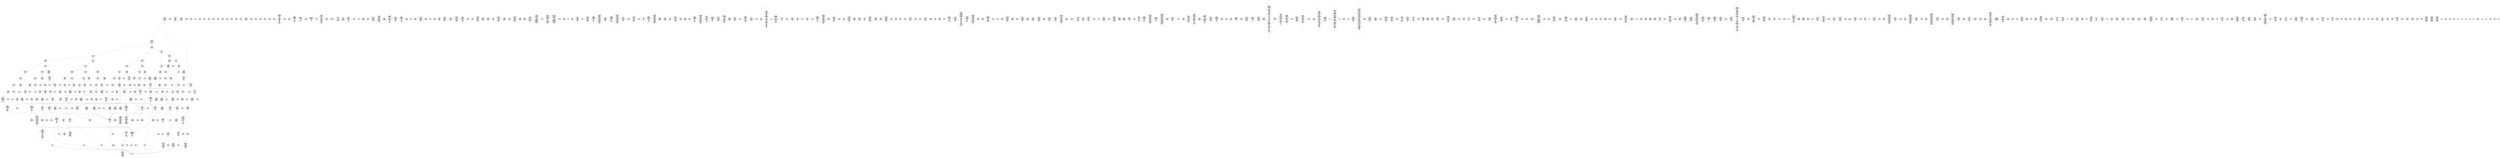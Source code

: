 /* Generated by GvGen v.1.0 (https://www.github.com/stricaud/gvgen) */

digraph G {
compound=true;
   node1 [label="[anywhere]"];
   node2 [label="# 0x0
PUSHX Data
PUSHX Data
MSTORE
PUSHX LogicData
CALLDATASIZE
LT
PUSHX Data
JUMPI
"];
   node3 [label="# 0xd
PUSHX Data
CALLDATALOAD
PUSHX BitData
SHR
PUSHX LogicData
GT
PUSHX Data
JUMPI
"];
   node4 [label="# 0x1e
PUSHX LogicData
GT
PUSHX Data
JUMPI
"];
   node5 [label="# 0x29
PUSHX LogicData
GT
PUSHX Data
JUMPI
"];
   node6 [label="# 0x34
PUSHX LogicData
GT
PUSHX Data
JUMPI
"];
   node7 [label="# 0x3f
PUSHX LogicData
EQ
PUSHX Data
JUMPI
"];
   node8 [label="# 0x4a
PUSHX LogicData
EQ
PUSHX Data
JUMPI
"];
   node9 [label="# 0x55
PUSHX LogicData
EQ
PUSHX Data
JUMPI
"];
   node10 [label="# 0x60
PUSHX Data
REVERT
"];
   node11 [label="# 0x64
JUMPDEST
PUSHX LogicData
EQ
PUSHX Data
JUMPI
"];
   node12 [label="# 0x70
PUSHX LogicData
EQ
PUSHX Data
JUMPI
"];
   node13 [label="# 0x7b
PUSHX Data
REVERT
"];
   node14 [label="# 0x7f
JUMPDEST
PUSHX LogicData
EQ
PUSHX Data
JUMPI
"];
   node15 [label="# 0x8b
PUSHX LogicData
EQ
PUSHX Data
JUMPI
"];
   node16 [label="# 0x96
PUSHX LogicData
EQ
PUSHX Data
JUMPI
"];
   node17 [label="# 0xa1
PUSHX LogicData
EQ
PUSHX Data
JUMPI
"];
   node18 [label="# 0xac
PUSHX Data
REVERT
"];
   node19 [label="# 0xb0
JUMPDEST
PUSHX LogicData
GT
PUSHX Data
JUMPI
"];
   node20 [label="# 0xbc
PUSHX LogicData
EQ
PUSHX Data
JUMPI
"];
   node21 [label="# 0xc7
PUSHX LogicData
EQ
PUSHX Data
JUMPI
"];
   node22 [label="# 0xd2
PUSHX LogicData
EQ
PUSHX Data
JUMPI
"];
   node23 [label="# 0xdd
PUSHX LogicData
EQ
PUSHX Data
JUMPI
"];
   node24 [label="# 0xe8
PUSHX Data
REVERT
"];
   node25 [label="# 0xec
JUMPDEST
PUSHX LogicData
EQ
PUSHX Data
JUMPI
"];
   node26 [label="# 0xf8
PUSHX LogicData
EQ
PUSHX Data
JUMPI
"];
   node27 [label="# 0x103
PUSHX LogicData
EQ
PUSHX Data
JUMPI
"];
   node28 [label="# 0x10e
PUSHX LogicData
EQ
PUSHX Data
JUMPI
"];
   node29 [label="# 0x119
PUSHX Data
REVERT
"];
   node30 [label="# 0x11d
JUMPDEST
PUSHX LogicData
GT
PUSHX Data
JUMPI
"];
   node31 [label="# 0x129
PUSHX LogicData
GT
PUSHX Data
JUMPI
"];
   node32 [label="# 0x134
PUSHX LogicData
EQ
PUSHX Data
JUMPI
"];
   node33 [label="# 0x13f
PUSHX LogicData
EQ
PUSHX Data
JUMPI
"];
   node34 [label="# 0x14a
PUSHX LogicData
EQ
PUSHX Data
JUMPI
"];
   node35 [label="# 0x155
PUSHX LogicData
EQ
PUSHX Data
JUMPI
"];
   node36 [label="# 0x160
PUSHX Data
REVERT
"];
   node37 [label="# 0x164
JUMPDEST
PUSHX LogicData
EQ
PUSHX Data
JUMPI
"];
   node38 [label="# 0x170
PUSHX LogicData
EQ
PUSHX Data
JUMPI
"];
   node39 [label="# 0x17b
PUSHX LogicData
EQ
PUSHX Data
JUMPI
"];
   node40 [label="# 0x186
PUSHX LogicData
EQ
PUSHX Data
JUMPI
"];
   node41 [label="# 0x191
PUSHX Data
REVERT
"];
   node42 [label="# 0x195
JUMPDEST
PUSHX LogicData
GT
PUSHX Data
JUMPI
"];
   node43 [label="# 0x1a1
PUSHX LogicData
EQ
PUSHX Data
JUMPI
"];
   node44 [label="# 0x1ac
PUSHX LogicData
EQ
PUSHX Data
JUMPI
"];
   node45 [label="# 0x1b7
PUSHX LogicData
EQ
PUSHX Data
JUMPI
"];
   node46 [label="# 0x1c2
PUSHX LogicData
EQ
PUSHX Data
JUMPI
"];
   node47 [label="# 0x1cd
PUSHX Data
REVERT
"];
   node48 [label="# 0x1d1
JUMPDEST
PUSHX LogicData
EQ
PUSHX Data
JUMPI
"];
   node49 [label="# 0x1dd
PUSHX LogicData
EQ
PUSHX Data
JUMPI
"];
   node50 [label="# 0x1e8
PUSHX LogicData
EQ
PUSHX Data
JUMPI
"];
   node51 [label="# 0x1f3
PUSHX LogicData
EQ
PUSHX Data
JUMPI
"];
   node52 [label="# 0x1fe
JUMPDEST
PUSHX Data
REVERT
"];
   node53 [label="# 0x203
JUMPDEST
CALLVALUE
ISZERO
PUSHX Data
JUMPI
"];
   node54 [label="# 0x20b
PUSHX Data
REVERT
"];
   node55 [label="# 0x20f
JUMPDEST
PUSHX Data
PUSHX Data
CALLDATASIZE
PUSHX Data
PUSHX Data
JUMP
"];
   node56 [label="# 0x21e
JUMPDEST
PUSHX Data
JUMP
"];
   node57 [label="# 0x223
JUMPDEST
PUSHX MemData
MLOAD
ISZERO
ISZERO
MSTORE
PUSHX ArithData
ADD
"];
   node58 [label="# 0x22f
JUMPDEST
PUSHX MemData
MLOAD
SUB
RETURN
"];
   node59 [label="# 0x238
JUMPDEST
CALLVALUE
ISZERO
PUSHX Data
JUMPI
"];
   node60 [label="# 0x240
PUSHX Data
REVERT
"];
   node61 [label="# 0x244
JUMPDEST
PUSHX Data
PUSHX Data
JUMP
"];
   node62 [label="# 0x24d
JUMPDEST
PUSHX MemData
MLOAD
PUSHX Data
PUSHX Data
JUMP
"];
   node63 [label="# 0x25a
JUMPDEST
CALLVALUE
ISZERO
PUSHX Data
JUMPI
"];
   node64 [label="# 0x262
PUSHX Data
REVERT
"];
   node65 [label="# 0x266
JUMPDEST
PUSHX Data
PUSHX Data
CALLDATASIZE
PUSHX Data
PUSHX Data
JUMP
"];
   node66 [label="# 0x275
JUMPDEST
PUSHX Data
JUMP
"];
   node67 [label="# 0x27a
JUMPDEST
PUSHX MemData
MLOAD
PUSHX ArithData
PUSHX BitData
PUSHX BitData
SHL
SUB
AND
MSTORE
PUSHX ArithData
ADD
PUSHX Data
JUMP
"];
   node68 [label="# 0x292
JUMPDEST
CALLVALUE
ISZERO
PUSHX Data
JUMPI
"];
   node69 [label="# 0x29a
PUSHX Data
REVERT
"];
   node70 [label="# 0x29e
JUMPDEST
PUSHX Data
PUSHX Data
CALLDATASIZE
PUSHX Data
PUSHX Data
JUMP
"];
   node71 [label="# 0x2ad
JUMPDEST
PUSHX Data
JUMP
"];
   node72 [label="# 0x2b2
JUMPDEST
STOP
"];
   node73 [label="# 0x2b4
JUMPDEST
CALLVALUE
ISZERO
PUSHX Data
JUMPI
"];
   node74 [label="# 0x2bc
PUSHX Data
REVERT
"];
   node75 [label="# 0x2c0
JUMPDEST
PUSHX StorData
SLOAD
PUSHX StorData
SLOAD
SUB
PUSHX BitData
NOT
ADD
"];
   node76 [label="# 0x2cd
JUMPDEST
PUSHX MemData
MLOAD
MSTORE
PUSHX ArithData
ADD
PUSHX Data
JUMP
"];
   node77 [label="# 0x2db
JUMPDEST
CALLVALUE
ISZERO
PUSHX Data
JUMPI
"];
   node78 [label="# 0x2e3
PUSHX Data
REVERT
"];
   node79 [label="# 0x2e7
JUMPDEST
PUSHX Data
PUSHX Data
CALLDATASIZE
PUSHX Data
PUSHX Data
JUMP
"];
   node80 [label="# 0x2f6
JUMPDEST
PUSHX Data
JUMP
"];
   node81 [label="# 0x2fb
JUMPDEST
PUSHX Data
PUSHX Data
CALLDATASIZE
PUSHX Data
PUSHX Data
JUMP
"];
   node82 [label="# 0x309
JUMPDEST
PUSHX Data
JUMP
"];
   node83 [label="# 0x30e
JUMPDEST
CALLVALUE
ISZERO
PUSHX Data
JUMPI
"];
   node84 [label="# 0x316
PUSHX Data
REVERT
"];
   node85 [label="# 0x31a
JUMPDEST
PUSHX Data
PUSHX Data
JUMP
"];
   node86 [label="# 0x323
JUMPDEST
CALLVALUE
ISZERO
PUSHX Data
JUMPI
"];
   node87 [label="# 0x32b
PUSHX Data
REVERT
"];
   node88 [label="# 0x32f
JUMPDEST
PUSHX Data
PUSHX Data
CALLDATASIZE
PUSHX Data
PUSHX Data
JUMP
"];
   node89 [label="# 0x33e
JUMPDEST
PUSHX Data
JUMP
"];
   node90 [label="# 0x343
JUMPDEST
CALLVALUE
ISZERO
PUSHX Data
JUMPI
"];
   node91 [label="# 0x34b
PUSHX Data
REVERT
"];
   node92 [label="# 0x34f
JUMPDEST
PUSHX Data
PUSHX Data
CALLDATASIZE
PUSHX Data
PUSHX Data
JUMP
"];
   node93 [label="# 0x35e
JUMPDEST
PUSHX Data
JUMP
"];
   node94 [label="# 0x363
JUMPDEST
CALLVALUE
ISZERO
PUSHX Data
JUMPI
"];
   node95 [label="# 0x36b
PUSHX Data
REVERT
"];
   node96 [label="# 0x36f
JUMPDEST
PUSHX Data
PUSHX Data
CALLDATASIZE
PUSHX Data
PUSHX Data
JUMP
"];
   node97 [label="# 0x37e
JUMPDEST
PUSHX Data
JUMP
"];
   node98 [label="# 0x383
JUMPDEST
CALLVALUE
ISZERO
PUSHX Data
JUMPI
"];
   node99 [label="# 0x38b
PUSHX Data
REVERT
"];
   node100 [label="# 0x38f
JUMPDEST
PUSHX StorData
SLOAD
PUSHX Data
PUSHX BitData
AND
JUMP
"];
   node101 [label="# 0x39d
JUMPDEST
PUSHX MemData
MLOAD
PUSHX Data
PUSHX Data
JUMP
"];
   node102 [label="# 0x3aa
JUMPDEST
CALLVALUE
ISZERO
PUSHX Data
JUMPI
"];
   node103 [label="# 0x3b2
PUSHX Data
REVERT
"];
   node104 [label="# 0x3b6
JUMPDEST
PUSHX Data
PUSHX Data
CALLDATASIZE
PUSHX Data
PUSHX Data
JUMP
"];
   node105 [label="# 0x3c5
JUMPDEST
PUSHX Data
JUMP
"];
   node106 [label="# 0x3ca
JUMPDEST
CALLVALUE
ISZERO
PUSHX Data
JUMPI
"];
   node107 [label="# 0x3d2
PUSHX Data
REVERT
"];
   node108 [label="# 0x3d6
JUMPDEST
PUSHX Data
PUSHX Data
CALLDATASIZE
PUSHX Data
PUSHX Data
JUMP
"];
   node109 [label="# 0x3e5
JUMPDEST
PUSHX Data
JUMP
"];
   node110 [label="# 0x3ea
JUMPDEST
CALLVALUE
ISZERO
PUSHX Data
JUMPI
"];
   node111 [label="# 0x3f2
PUSHX Data
REVERT
"];
   node112 [label="# 0x3f6
JUMPDEST
PUSHX Data
PUSHX Data
CALLDATASIZE
PUSHX Data
PUSHX Data
JUMP
"];
   node113 [label="# 0x405
JUMPDEST
PUSHX Data
JUMP
"];
   node114 [label="# 0x40a
JUMPDEST
CALLVALUE
ISZERO
PUSHX Data
JUMPI
"];
   node115 [label="# 0x412
PUSHX Data
REVERT
"];
   node116 [label="# 0x416
JUMPDEST
PUSHX Data
PUSHX Data
CALLDATASIZE
PUSHX Data
PUSHX Data
JUMP
"];
   node117 [label="# 0x425
JUMPDEST
PUSHX Data
JUMP
"];
   node118 [label="# 0x42a
JUMPDEST
CALLVALUE
ISZERO
PUSHX Data
JUMPI
"];
   node119 [label="# 0x432
PUSHX Data
REVERT
"];
   node120 [label="# 0x436
JUMPDEST
PUSHX Data
PUSHX Data
JUMP
"];
   node121 [label="# 0x43f
JUMPDEST
CALLVALUE
ISZERO
PUSHX Data
JUMPI
"];
   node122 [label="# 0x447
PUSHX Data
REVERT
"];
   node123 [label="# 0x44b
JUMPDEST
PUSHX Data
PUSHX Data
CALLDATASIZE
PUSHX Data
PUSHX Data
JUMP
"];
   node124 [label="# 0x45a
JUMPDEST
PUSHX Data
JUMP
"];
   node125 [label="# 0x45f
JUMPDEST
PUSHX MemData
MLOAD
PUSHX Data
PUSHX Data
JUMP
"];
   node126 [label="# 0x46c
JUMPDEST
CALLVALUE
ISZERO
PUSHX Data
JUMPI
"];
   node127 [label="# 0x474
PUSHX Data
REVERT
"];
   node128 [label="# 0x478
JUMPDEST
PUSHX StorData
SLOAD
PUSHX ArithData
PUSHX BitData
PUSHX BitData
SHL
SUB
AND
PUSHX Data
JUMP
"];
   node129 [label="# 0x48a
JUMPDEST
CALLVALUE
ISZERO
PUSHX Data
JUMPI
"];
   node130 [label="# 0x492
PUSHX Data
REVERT
"];
   node131 [label="# 0x496
JUMPDEST
PUSHX Data
PUSHX Data
CALLDATASIZE
PUSHX Data
PUSHX Data
JUMP
"];
   node132 [label="# 0x4a5
JUMPDEST
PUSHX Data
JUMP
"];
   node133 [label="# 0x4aa
JUMPDEST
PUSHX Data
PUSHX Data
CALLDATASIZE
PUSHX Data
PUSHX Data
JUMP
"];
   node134 [label="# 0x4b8
JUMPDEST
PUSHX Data
JUMP
"];
   node135 [label="# 0x4bd
JUMPDEST
CALLVALUE
ISZERO
PUSHX Data
JUMPI
"];
   node136 [label="# 0x4c5
PUSHX Data
REVERT
"];
   node137 [label="# 0x4c9
JUMPDEST
PUSHX Data
PUSHX Data
JUMP
"];
   node138 [label="# 0x4d2
JUMPDEST
CALLVALUE
ISZERO
PUSHX Data
JUMPI
"];
   node139 [label="# 0x4da
PUSHX Data
REVERT
"];
   node140 [label="# 0x4de
JUMPDEST
PUSHX Data
PUSHX StorData
SLOAD
JUMP
"];
   node141 [label="# 0x4e8
JUMPDEST
CALLVALUE
ISZERO
PUSHX Data
JUMPI
"];
   node142 [label="# 0x4f0
PUSHX Data
REVERT
"];
   node143 [label="# 0x4f4
JUMPDEST
PUSHX Data
PUSHX Data
CALLDATASIZE
PUSHX Data
PUSHX Data
JUMP
"];
   node144 [label="# 0x503
JUMPDEST
PUSHX Data
JUMP
"];
   node145 [label="# 0x508
JUMPDEST
CALLVALUE
ISZERO
PUSHX Data
JUMPI
"];
   node146 [label="# 0x510
PUSHX Data
REVERT
"];
   node147 [label="# 0x514
JUMPDEST
PUSHX Data
PUSHX Data
CALLDATASIZE
PUSHX Data
PUSHX Data
JUMP
"];
   node148 [label="# 0x523
JUMPDEST
PUSHX Data
JUMP
"];
   node149 [label="# 0x528
JUMPDEST
CALLVALUE
ISZERO
PUSHX Data
JUMPI
"];
   node150 [label="# 0x530
PUSHX Data
REVERT
"];
   node151 [label="# 0x534
JUMPDEST
PUSHX Data
PUSHX Data
CALLDATASIZE
PUSHX Data
PUSHX Data
JUMP
"];
   node152 [label="# 0x543
JUMPDEST
PUSHX Data
JUMP
"];
   node153 [label="# 0x548
JUMPDEST
CALLVALUE
ISZERO
PUSHX Data
JUMPI
"];
   node154 [label="# 0x550
PUSHX Data
REVERT
"];
   node155 [label="# 0x554
JUMPDEST
PUSHX Data
PUSHX Data
JUMP
"];
   node156 [label="# 0x55e
JUMPDEST
CALLVALUE
ISZERO
PUSHX Data
JUMPI
"];
   node157 [label="# 0x566
PUSHX Data
REVERT
"];
   node158 [label="# 0x56a
JUMPDEST
PUSHX Data
PUSHX Data
CALLDATASIZE
PUSHX Data
PUSHX Data
JUMP
"];
   node159 [label="# 0x579
JUMPDEST
PUSHX Data
JUMP
"];
   node160 [label="# 0x57e
JUMPDEST
CALLVALUE
ISZERO
PUSHX Data
JUMPI
"];
   node161 [label="# 0x586
PUSHX Data
REVERT
"];
   node162 [label="# 0x58a
JUMPDEST
PUSHX Data
PUSHX Data
JUMP
"];
   node163 [label="# 0x593
JUMPDEST
CALLVALUE
ISZERO
PUSHX Data
JUMPI
"];
   node164 [label="# 0x59b
PUSHX Data
REVERT
"];
   node165 [label="# 0x59f
JUMPDEST
PUSHX Data
PUSHX Data
CALLDATASIZE
PUSHX Data
PUSHX Data
JUMP
"];
   node166 [label="# 0x5ae
JUMPDEST
PUSHX ArithData
PUSHX BitData
PUSHX BitData
SHL
SUB
AND
PUSHX Data
MSTORE
PUSHX Data
PUSHX Data
MSTORE
PUSHX Data
SHA3
AND
MSTORE
MSTORE
SHA3
SLOAD
PUSHX BitData
AND
JUMP
"];
   node167 [label="# 0x5dc
JUMPDEST
CALLVALUE
ISZERO
PUSHX Data
JUMPI
"];
   node168 [label="# 0x5e4
PUSHX Data
REVERT
"];
   node169 [label="# 0x5e8
JUMPDEST
PUSHX Data
PUSHX Data
CALLDATASIZE
PUSHX Data
PUSHX Data
JUMP
"];
   node170 [label="# 0x5f7
JUMPDEST
PUSHX Data
JUMP
"];
   node171 [label="# 0x5fc
JUMPDEST
CALLVALUE
ISZERO
PUSHX Data
JUMPI
"];
   node172 [label="# 0x604
PUSHX Data
REVERT
"];
   node173 [label="# 0x608
JUMPDEST
PUSHX Data
PUSHX Data
CALLDATASIZE
PUSHX Data
PUSHX Data
JUMP
"];
   node174 [label="# 0x617
JUMPDEST
PUSHX Data
JUMP
"];
   node175 [label="# 0x61c
JUMPDEST
CALLVALUE
ISZERO
PUSHX Data
JUMPI
"];
   node176 [label="# 0x624
PUSHX Data
REVERT
"];
   node177 [label="# 0x628
JUMPDEST
PUSHX Data
PUSHX Data
JUMP
"];
   node178 [label="# 0x631
JUMPDEST
PUSHX Data
PUSHX ArithData
PUSHX BitData
PUSHX BitData
SHL
SUB
NOT
AND
PUSHX LogicData
EQ
PUSHX Data
JUMPI
"];
   node179 [label="# 0x666
PUSHX ArithData
PUSHX BitData
PUSHX BitData
SHL
SUB
NOT
AND
PUSHX LogicData
EQ
"];
   node180 [label="# 0x694
JUMPDEST
PUSHX Data
JUMPI
"];
   node181 [label="# 0x69a
PUSHX LogicData
PUSHX ArithData
PUSHX BitData
PUSHX BitData
SHL
SUB
NOT
AND
EQ
"];
   node182 [label="# 0x6c8
JUMPDEST
JUMP
"];
   node183 [label="# 0x6ce
JUMPDEST
PUSHX Data
PUSHX StorData
SLOAD
PUSHX Data
PUSHX Data
JUMP
"];
   node184 [label="# 0x6dd
JUMPDEST
PUSHX ArithData
ADD
PUSHX ArithData
DIV
MUL
PUSHX ArithData
ADD
PUSHX MemData
MLOAD
ADD
PUSHX Data
MSTORE
MSTORE
PUSHX ArithData
ADD
SLOAD
PUSHX Data
PUSHX Data
JUMP
"];
   node185 [label="# 0x709
JUMPDEST
ISZERO
PUSHX Data
JUMPI
"];
   node186 [label="# 0x710
PUSHX LogicData
LT
PUSHX Data
JUMPI
"];
   node187 [label="# 0x718
PUSHX ArithData
SLOAD
DIV
MUL
MSTORE
PUSHX ArithData
ADD
PUSHX Data
JUMP
"];
   node188 [label="# 0x72b
JUMPDEST
ADD
PUSHX Data
MSTORE
PUSHX Data
PUSHX Data
SHA3
"];
   node189 [label="# 0x739
JUMPDEST
SLOAD
MSTORE
PUSHX ArithData
ADD
PUSHX ArithData
ADD
GT
PUSHX Data
JUMPI
"];
   node190 [label="# 0x74d
SUB
PUSHX BitData
AND
ADD
"];
   node191 [label="# 0x756
JUMPDEST
JUMP
"];
   node192 [label="# 0x760
JUMPDEST
PUSHX Data
PUSHX Data
PUSHX Data
JUMP
"];
   node193 [label="# 0x76b
JUMPDEST
PUSHX Data
JUMPI
"];
   node194 [label="# 0x770
PUSHX MemData
MLOAD
PUSHX Data
MSTORE
PUSHX ArithData
ADD
PUSHX MemData
MLOAD
SUB
REVERT
"];
   node195 [label="# 0x7a1
JUMPDEST
PUSHX Data
MSTORE
PUSHX Data
PUSHX Data
MSTORE
PUSHX Data
SHA3
SLOAD
PUSHX ArithData
PUSHX BitData
PUSHX BitData
SHL
SUB
AND
JUMP
"];
   node196 [label="# 0x7bd
JUMPDEST
PUSHX Data
PUSHX Data
PUSHX Data
JUMP
"];
   node197 [label="# 0x7c8
JUMPDEST
PUSHX ArithData
PUSHX BitData
PUSHX BitData
SHL
SUB
AND
PUSHX ArithData
PUSHX BitData
PUSHX BitData
SHL
SUB
AND
EQ
ISZERO
PUSHX Data
JUMPI
"];
   node198 [label="# 0x7e5
PUSHX MemData
MLOAD
PUSHX Data
MSTORE
PUSHX ArithData
ADD
PUSHX MemData
MLOAD
SUB
REVERT
"];
   node199 [label="# 0x816
JUMPDEST
CALLER
PUSHX ArithData
PUSHX BitData
PUSHX BitData
SHL
SUB
AND
EQ
ISZERO
PUSHX Data
JUMPI
"];
   node200 [label="# 0x82a
PUSHX Data
CALLER
PUSHX Data
JUMP
"];
   node201 [label="# 0x834
JUMPDEST
ISZERO
"];
   node202 [label="# 0x836
JUMPDEST
ISZERO
PUSHX Data
JUMPI
"];
   node203 [label="# 0x83c
PUSHX MemData
MLOAD
PUSHX Data
MSTORE
PUSHX ArithData
ADD
PUSHX MemData
MLOAD
SUB
REVERT
"];
   node204 [label="# 0x86d
JUMPDEST
PUSHX Data
PUSHX Data
JUMP
"];
   node205 [label="# 0x878
JUMPDEST
JUMP
"];
   node206 [label="# 0x87d
JUMPDEST
PUSHX Data
PUSHX Data
JUMP
"];
   node207 [label="# 0x888
JUMPDEST
CALLER
ORIGIN
EQ
PUSHX Data
JUMPI
"];
   node208 [label="# 0x890
PUSHX MemData
MLOAD
PUSHX Data
MSTORE
PUSHX ArithData
ADD
PUSHX MemData
MLOAD
SUB
REVERT
"];
   node209 [label="# 0x8c1
JUMPDEST
PUSHX LogicData
GT
ISZERO
PUSHX Data
JUMPI
"];
   node210 [label="# 0x8cb
PUSHX MemData
MLOAD
PUSHX BitData
PUSHX BitData
SHL
MSTORE
PUSHX ArithData
ADD
PUSHX MemData
MLOAD
SUB
REVERT
"];
   node211 [label="# 0x8e3
JUMPDEST
PUSHX Data
PUSHX StorData
SLOAD
PUSHX BitData
AND
PUSHX LogicData
GT
ISZERO
PUSHX Data
JUMPI
"];
   node212 [label="# 0x8f5
PUSHX Data
PUSHX Data
JUMP
"];
   node213 [label="# 0x8fc
JUMPDEST
EQ
PUSHX Data
JUMPI
"];
   node214 [label="# 0x902
PUSHX MemData
MLOAD
PUSHX BitData
PUSHX BitData
SHL
MSTORE
PUSHX ArithData
ADD
PUSHX MemData
MLOAD
SUB
REVERT
"];
   node215 [label="# 0x91a
JUMPDEST
PUSHX Data
PUSHX Data
PUSHX Data
PUSHX Data
JUMP
"];
   node216 [label="# 0x928
JUMPDEST
PUSHX StorData
SLOAD
PUSHX Data
PUSHX Data
JUMP
"];
   node217 [label="# 0x935
JUMPDEST
GT
ISZERO
PUSHX Data
JUMPI
"];
   node218 [label="# 0x93c
PUSHX MemData
MLOAD
PUSHX BitData
PUSHX BitData
SHL
MSTORE
PUSHX ArithData
ADD
PUSHX MemData
MLOAD
SUB
REVERT
"];
   node219 [label="# 0x954
JUMPDEST
PUSHX StorData
SLOAD
PUSHX Data
PUSHX Data
JUMP
"];
   node220 [label="# 0x962
JUMPDEST
CALLVALUE
EQ
PUSHX Data
JUMPI
"];
   node221 [label="# 0x969
PUSHX MemData
MLOAD
PUSHX BitData
PUSHX BitData
SHL
MSTORE
PUSHX ArithData
ADD
PUSHX MemData
MLOAD
SUB
REVERT
"];
   node222 [label="# 0x980
JUMPDEST
PUSHX Data
CALLER
PUSHX Data
JUMP
"];
   node223 [label="# 0x98a
JUMPDEST
JUMP
"];
   node224 [label="# 0x98d
JUMPDEST
PUSHX StorData
SLOAD
PUSHX ArithData
PUSHX BitData
PUSHX BitData
SHL
SUB
AND
CALLER
EQ
PUSHX Data
JUMPI
"];
   node225 [label="# 0x9a0
PUSHX MemData
MLOAD
PUSHX BitData
PUSHX BitData
SHL
MSTORE
PUSHX Data
PUSHX ArithData
ADD
MSTORE
PUSHX ArithData
ADD
MSTORE
PUSHX Data
PUSHX ArithData
ADD
MSTORE
PUSHX ArithData
ADD
"];
   node226 [label="# 0x9e3
JUMPDEST
PUSHX MemData
MLOAD
SUB
REVERT
"];
   node227 [label="# 0x9ec
JUMPDEST
PUSHX StorData
SLOAD
PUSHX Data
PUSHX Data
DIV
PUSHX ArithData
PUSHX BitData
PUSHX BitData
SHL
SUB
AND
PUSHX Data
PUSHX Data
SELFBALANCE
PUSHX Data
PUSHX Data
JUMP
"];
   node228 [label="# 0xa0d
JUMPDEST
PUSHX Data
PUSHX Data
JUMP
"];
   node229 [label="# 0xa17
JUMPDEST
PUSHX MemData
MLOAD
PUSHX Data
GAS
CALL
RETURNDATASIZE
PUSHX LogicData
EQ
PUSHX Data
JUMPI
"];
   node230 [label="# 0xa32
PUSHX MemData
MLOAD
PUSHX BitData
NOT
PUSHX ArithData
RETURNDATASIZE
ADD
AND
ADD
PUSHX Data
MSTORE
RETURNDATASIZE
MSTORE
RETURNDATASIZE
PUSHX Data
PUSHX ArithData
ADD
RETURNDATACOPY
PUSHX Data
JUMP
"];
   node231 [label="# 0xa53
JUMPDEST
PUSHX Data
"];
   node232 [label="# 0xa58
JUMPDEST
PUSHX StorData
SLOAD
PUSHX MemData
MLOAD
PUSHX Data
PUSHX ArithData
PUSHX BitData
PUSHX BitData
SHL
SUB
AND
SELFBALANCE
GAS
CALL
RETURNDATASIZE
PUSHX LogicData
EQ
PUSHX Data
JUMPI
"];
   node233 [label="# 0xa8b
PUSHX MemData
MLOAD
PUSHX BitData
NOT
PUSHX ArithData
RETURNDATASIZE
ADD
AND
ADD
PUSHX Data
MSTORE
RETURNDATASIZE
MSTORE
RETURNDATASIZE
PUSHX Data
PUSHX ArithData
ADD
RETURNDATACOPY
PUSHX Data
JUMP
"];
   node234 [label="# 0xaac
JUMPDEST
PUSHX Data
"];
   node235 [label="# 0xab1
JUMPDEST
ISZERO
PUSHX Data
JUMPI
"];
   node236 [label="# 0xabd
ISZERO
"];
   node237 [label="# 0xac0
JUMPDEST
ISZERO
PUSHX Data
JUMPI
"];
   node238 [label="# 0xac6
PUSHX MemData
MLOAD
PUSHX Data
MSTORE
PUSHX ArithData
ADD
PUSHX MemData
MLOAD
SUB
REVERT
"];
   node239 [label="# 0xaf7
JUMPDEST
JUMP
"];
   node240 [label="# 0xafb
JUMPDEST
PUSHX Data
PUSHX MemData
MLOAD
PUSHX ArithData
ADD
PUSHX Data
MSTORE
PUSHX Data
MSTORE
PUSHX Data
JUMP
"];
   node241 [label="# 0xb16
JUMPDEST
PUSHX StorData
SLOAD
PUSHX ArithData
PUSHX BitData
PUSHX BitData
SHL
SUB
AND
CALLER
EQ
PUSHX Data
JUMPI
"];
   node242 [label="# 0xb29
PUSHX MemData
MLOAD
PUSHX BitData
PUSHX BitData
SHL
MSTORE
PUSHX Data
PUSHX ArithData
ADD
MSTORE
PUSHX ArithData
ADD
MSTORE
PUSHX Data
PUSHX ArithData
ADD
MSTORE
PUSHX ArithData
ADD
PUSHX Data
JUMP
"];
   node243 [label="# 0xb70
JUMPDEST
MLOAD
PUSHX Data
PUSHX Data
PUSHX ArithData
ADD
PUSHX Data
JUMP
"];
   node244 [label="# 0xb83
JUMPDEST
PUSHX StorData
SLOAD
PUSHX ArithData
PUSHX BitData
PUSHX BitData
SHL
SUB
AND
CALLER
EQ
PUSHX Data
JUMPI
"];
   node245 [label="# 0xb96
PUSHX MemData
MLOAD
PUSHX BitData
PUSHX BitData
SHL
MSTORE
PUSHX Data
PUSHX ArithData
ADD
MSTORE
PUSHX ArithData
ADD
MSTORE
PUSHX Data
PUSHX ArithData
ADD
MSTORE
PUSHX ArithData
ADD
PUSHX Data
JUMP
"];
   node246 [label="# 0xbdd
JUMPDEST
PUSHX BitData
AND
PUSHX LogicData
GT
ISZERO
PUSHX Data
JUMPI
"];
   node247 [label="# 0xbeb
PUSHX Data
PUSHX Data
JUMP
"];
   node248 [label="# 0xbf2
JUMPDEST
PUSHX StorData
SLOAD
PUSHX BitData
NOT
AND
PUSHX Data
PUSHX LogicData
GT
ISZERO
PUSHX Data
JUMPI
"];
   node249 [label="# 0xc07
PUSHX Data
PUSHX Data
JUMP
"];
   node250 [label="# 0xc0e
JUMPDEST
MUL
OR
SSTORE
JUMP
"];
   node251 [label="# 0xc16
JUMPDEST
PUSHX StorData
SLOAD
PUSHX ArithData
PUSHX BitData
PUSHX BitData
SHL
SUB
AND
CALLER
EQ
PUSHX Data
JUMPI
"];
   node252 [label="# 0xc29
PUSHX MemData
MLOAD
PUSHX BitData
PUSHX BitData
SHL
MSTORE
PUSHX Data
PUSHX ArithData
ADD
MSTORE
PUSHX ArithData
ADD
MSTORE
PUSHX Data
PUSHX ArithData
ADD
MSTORE
PUSHX ArithData
ADD
PUSHX Data
JUMP
"];
   node253 [label="# 0xc70
JUMPDEST
PUSHX Data
PUSHX Data
PUSHX Data
PUSHX Data
JUMP
"];
   node254 [label="# 0xc7e
JUMPDEST
PUSHX StorData
SLOAD
PUSHX Data
PUSHX Data
JUMP
"];
   node255 [label="# 0xc8b
JUMPDEST
GT
ISZERO
PUSHX Data
JUMPI
"];
   node256 [label="# 0xc92
PUSHX MemData
MLOAD
PUSHX BitData
PUSHX BitData
SHL
MSTORE
PUSHX ArithData
ADD
PUSHX MemData
MLOAD
SUB
REVERT
"];
   node257 [label="# 0xcaa
JUMPDEST
PUSHX Data
PUSHX Data
JUMP
"];
   node258 [label="# 0xcb4
JUMPDEST
PUSHX Data
PUSHX Data
PUSHX Data
JUMP
"];
   node259 [label="# 0xcbf
JUMPDEST
MLOAD
JUMP
"];
   node260 [label="# 0xcc6
JUMPDEST
PUSHX StorData
SLOAD
PUSHX ArithData
PUSHX BitData
PUSHX BitData
SHL
SUB
AND
CALLER
EQ
PUSHX Data
JUMPI
"];
   node261 [label="# 0xcd9
PUSHX MemData
MLOAD
PUSHX BitData
PUSHX BitData
SHL
MSTORE
PUSHX Data
PUSHX ArithData
ADD
MSTORE
PUSHX ArithData
ADD
MSTORE
PUSHX Data
PUSHX ArithData
ADD
MSTORE
PUSHX ArithData
ADD
PUSHX Data
JUMP
"];
   node262 [label="# 0xd20
JUMPDEST
PUSHX StorData
SLOAD
PUSHX BitData
NOT
AND
PUSHX ArithData
PUSHX BitData
PUSHX BitData
SHL
SUB
AND
OR
SSTORE
JUMP
"];
   node263 [label="# 0xd4b
JUMPDEST
PUSHX Data
PUSHX ArithData
PUSHX BitData
PUSHX BitData
SHL
SUB
AND
PUSHX Data
JUMPI
"];
   node264 [label="# 0xd5c
PUSHX MemData
MLOAD
PUSHX Data
MSTORE
PUSHX ArithData
ADD
PUSHX MemData
MLOAD
SUB
REVERT
"];
   node265 [label="# 0xd8d
JUMPDEST
PUSHX ArithData
PUSHX BitData
PUSHX BitData
SHL
SUB
AND
PUSHX Data
MSTORE
PUSHX Data
PUSHX Data
MSTORE
PUSHX Data
SHA3
SLOAD
PUSHX BitData
AND
JUMP
"];
   node266 [label="# 0xdb3
JUMPDEST
PUSHX StorData
SLOAD
PUSHX ArithData
PUSHX BitData
PUSHX BitData
SHL
SUB
AND
CALLER
EQ
PUSHX Data
JUMPI
"];
   node267 [label="# 0xdc6
PUSHX MemData
MLOAD
PUSHX BitData
PUSHX BitData
SHL
MSTORE
PUSHX Data
PUSHX ArithData
ADD
MSTORE
PUSHX ArithData
ADD
MSTORE
PUSHX Data
PUSHX ArithData
ADD
MSTORE
PUSHX ArithData
ADD
PUSHX Data
JUMP
"];
   node268 [label="# 0xe0d
JUMPDEST
PUSHX Data
PUSHX Data
PUSHX Data
JUMP
"];
   node269 [label="# 0xe17
JUMPDEST
JUMP
"];
   node270 [label="# 0xe19
JUMPDEST
PUSHX Data
PUSHX Data
PUSHX Data
PUSHX Data
JUMP
"];
   node271 [label="# 0xe26
JUMPDEST
PUSHX StorData
SLOAD
PUSHX LogicData
GT
ISZERO
PUSHX Data
JUMPI
"];
   node272 [label="# 0xe41
PUSHX Data
PUSHX Data
JUMP
"];
   node273 [label="# 0xe48
JUMPDEST
PUSHX MemData
MLOAD
MSTORE
PUSHX ArithData
MUL
PUSHX ArithData
ADD
ADD
PUSHX Data
MSTORE
ISZERO
PUSHX Data
JUMPI
"];
   node274 [label="# 0xe62
PUSHX ArithData
ADD
PUSHX ArithData
MUL
CALLDATASIZE
CALLDATACOPY
ADD
"];
   node275 [label="# 0xe71
JUMPDEST
PUSHX Data
"];
   node276 [label="# 0xe77
JUMPDEST
LT
ISZERO
PUSHX Data
JUMPI
"];
   node277 [label="# 0xe80
PUSHX Data
MSTORE
PUSHX Data
PUSHX ArithData
MSTORE
PUSHX Data
SHA3
MLOAD
PUSHX ArithData
ADD
MSTORE
SLOAD
PUSHX ArithData
PUSHX BitData
PUSHX BitData
SHL
SUB
AND
MSTORE
PUSHX BitData
PUSHX BitData
SHL
DIV
PUSHX BitData
AND
ADD
MSTORE
PUSHX BitData
PUSHX BitData
SHL
DIV
PUSHX BitData
AND
ISZERO
ISZERO
ADD
MSTORE
ISZERO
PUSHX Data
JUMPI
"];
   node278 [label="# 0xed9
MLOAD
"];
   node279 [label="# 0xedd
JUMPDEST
PUSHX ArithData
PUSHX BitData
PUSHX BitData
SHL
SUB
AND
PUSHX ArithData
PUSHX BitData
PUSHX BitData
SHL
SUB
AND
EQ
ISZERO
PUSHX Data
JUMPI
"];
   node280 [label="# 0xef8
PUSHX ArithData
ADD
MLOAD
LT
PUSHX Data
JUMPI
"];
   node281 [label="# 0xf09
PUSHX Data
PUSHX Data
JUMP
"];
   node282 [label="# 0xf10
JUMPDEST
PUSHX ArithData
MUL
PUSHX ArithData
ADD
ADD
MSTORE
"];
   node283 [label="# 0xf1d
JUMPDEST
EQ
ISZERO
PUSHX Data
JUMPI
"];
   node284 [label="# 0xf26
PUSHX Data
JUMP
"];
   node285 [label="# 0xf2b
JUMPDEST
PUSHX ArithData
ADD
PUSHX Data
JUMP
"];
   node286 [label="# 0xf34
JUMPDEST
JUMP
"];
   node287 [label="# 0xf3f
JUMPDEST
PUSHX StorData
SLOAD
PUSHX ArithData
PUSHX BitData
PUSHX BitData
SHL
SUB
AND
CALLER
EQ
PUSHX Data
JUMPI
"];
   node288 [label="# 0xf52
PUSHX MemData
MLOAD
PUSHX BitData
PUSHX BitData
SHL
MSTORE
PUSHX Data
PUSHX ArithData
ADD
MSTORE
PUSHX ArithData
ADD
MSTORE
PUSHX Data
PUSHX ArithData
ADD
MSTORE
PUSHX ArithData
ADD
PUSHX Data
JUMP
"];
   node289 [label="# 0xf99
JUMPDEST
PUSHX Data
SSTORE
JUMP
"];
   node290 [label="# 0xf9e
JUMPDEST
PUSHX Data
PUSHX StorData
SLOAD
PUSHX BitData
AND
PUSHX LogicData
GT
ISZERO
PUSHX Data
JUMPI
"];
   node291 [label="# 0xfb0
PUSHX Data
PUSHX Data
JUMP
"];
   node292 [label="# 0xfb7
JUMPDEST
EQ
PUSHX Data
JUMPI
"];
   node293 [label="# 0xfbd
PUSHX MemData
MLOAD
PUSHX BitData
PUSHX BitData
SHL
MSTORE
PUSHX ArithData
ADD
PUSHX MemData
MLOAD
SUB
REVERT
"];
   node294 [label="# 0xfd5
JUMPDEST
PUSHX Data
PUSHX Data
PUSHX Data
PUSHX Data
JUMP
"];
   node295 [label="# 0xfe3
JUMPDEST
PUSHX StorData
SLOAD
PUSHX Data
PUSHX Data
JUMP
"];
   node296 [label="# 0xff0
JUMPDEST
GT
ISZERO
PUSHX Data
JUMPI
"];
   node297 [label="# 0xff7
PUSHX MemData
MLOAD
PUSHX BitData
PUSHX BitData
SHL
MSTORE
PUSHX ArithData
ADD
PUSHX MemData
MLOAD
SUB
REVERT
"];
   node298 [label="# 0x100f
JUMPDEST
PUSHX StorData
SLOAD
PUSHX Data
PUSHX Data
JUMP
"];
   node299 [label="# 0x101d
JUMPDEST
CALLVALUE
EQ
PUSHX Data
JUMPI
"];
   node300 [label="# 0x1024
PUSHX MemData
MLOAD
PUSHX BitData
PUSHX BitData
SHL
MSTORE
PUSHX ArithData
ADD
PUSHX MemData
MLOAD
SUB
REVERT
"];
   node301 [label="# 0x103b
JUMPDEST
PUSHX Data
"];
   node302 [label="# 0x103e
JUMPDEST
LT
ISZERO
PUSHX Data
JUMPI
"];
   node303 [label="# 0x1047
PUSHX Data
LT
PUSHX Data
JUMPI
"];
   node304 [label="# 0x1054
PUSHX Data
PUSHX Data
JUMP
"];
   node305 [label="# 0x105b
JUMPDEST
PUSHX ArithData
MUL
ADD
PUSHX Data
PUSHX Data
JUMP
"];
   node306 [label="# 0x106d
JUMPDEST
LT
PUSHX Data
JUMPI
"];
   node307 [label="# 0x1078
PUSHX Data
PUSHX Data
JUMP
"];
   node308 [label="# 0x107f
JUMPDEST
PUSHX ArithData
MUL
ADD
CALLDATALOAD
PUSHX Data
JUMP
"];
   node309 [label="# 0x108b
JUMPDEST
PUSHX Data
PUSHX Data
JUMP
"];
   node310 [label="# 0x1095
JUMPDEST
PUSHX Data
JUMP
"];
   node311 [label="# 0x109d
JUMPDEST
PUSHX Data
CALLER
PUSHX Data
JUMP
"];
   node312 [label="# 0x10a8
JUMPDEST
JUMP
"];
   node313 [label="# 0x10ae
JUMPDEST
PUSHX Data
PUSHX StorData
SLOAD
PUSHX Data
PUSHX Data
JUMP
"];
   node314 [label="# 0x10bd
JUMPDEST
PUSHX ArithData
PUSHX BitData
PUSHX BitData
SHL
SUB
AND
CALLER
EQ
ISZERO
PUSHX Data
JUMPI
"];
   node315 [label="# 0x10cf
PUSHX MemData
MLOAD
PUSHX Data
MSTORE
PUSHX ArithData
ADD
PUSHX MemData
MLOAD
SUB
REVERT
"];
   node316 [label="# 0x1100
JUMPDEST
CALLER
PUSHX Data
MSTORE
PUSHX Data
PUSHX ArithData
MSTORE
PUSHX MemData
SHA3
PUSHX ArithData
PUSHX BitData
PUSHX BitData
SHL
SUB
AND
MSTORE
MSTORE
SHA3
SLOAD
PUSHX BitData
NOT
AND
ISZERO
ISZERO
OR
SSTORE
MLOAD
MSTORE
PUSHX Data
ADD
PUSHX MemData
MLOAD
SUB
LOGX
JUMP
"];
   node317 [label="# 0x116c
JUMPDEST
PUSHX StorData
SLOAD
PUSHX ArithData
PUSHX BitData
PUSHX BitData
SHL
SUB
AND
CALLER
EQ
PUSHX Data
JUMPI
"];
   node318 [label="# 0x117f
PUSHX MemData
MLOAD
PUSHX BitData
PUSHX BitData
SHL
MSTORE
PUSHX Data
PUSHX ArithData
ADD
MSTORE
PUSHX ArithData
ADD
MSTORE
PUSHX Data
PUSHX ArithData
ADD
MSTORE
PUSHX ArithData
ADD
PUSHX Data
JUMP
"];
   node319 [label="# 0x11c6
JUMPDEST
PUSHX Data
PUSHX Data
JUMP
"];
   node320 [label="# 0x11cf
JUMPDEST
PUSHX Data
PUSHX Data
JUMP
"];
   node321 [label="# 0x11da
JUMPDEST
PUSHX ArithData
PUSHX BitData
PUSHX BitData
SHL
SUB
AND
EXTCODESIZE
ISZERO
ISZERO
ISZERO
PUSHX Data
JUMPI
"];
   node322 [label="# 0x11ee
PUSHX Data
PUSHX Data
JUMP
"];
   node323 [label="# 0x11fa
JUMPDEST
ISZERO
"];
   node324 [label="# 0x11fc
JUMPDEST
ISZERO
PUSHX Data
JUMPI
"];
   node325 [label="# 0x1202
PUSHX MemData
MLOAD
PUSHX BitData
PUSHX BitData
SHL
MSTORE
PUSHX ArithData
ADD
PUSHX MemData
MLOAD
SUB
REVERT
"];
   node326 [label="# 0x121a
JUMPDEST
PUSHX Data
PUSHX Data
PUSHX Data
JUMP
"];
   node327 [label="# 0x1225
JUMPDEST
PUSHX Data
JUMPI
"];
   node328 [label="# 0x122a
PUSHX MemData
MLOAD
PUSHX Data
MSTORE
PUSHX ArithData
ADD
PUSHX MemData
MLOAD
SUB
REVERT
"];
   node329 [label="# 0x125b
JUMPDEST
PUSHX Data
PUSHX Data
PUSHX Data
JUMP
"];
   node330 [label="# 0x1265
JUMPDEST
MLOAD
PUSHX LogicData
EQ
ISZERO
PUSHX Data
JUMPI
"];
   node331 [label="# 0x1272
PUSHX MemData
MLOAD
PUSHX ArithData
ADD
PUSHX Data
MSTORE
PUSHX Data
MSTORE
PUSHX Data
JUMP
"];
   node332 [label="# 0x1286
JUMPDEST
PUSHX Data
PUSHX Data
JUMP
"];
   node333 [label="# 0x1290
JUMPDEST
PUSHX MemData
MLOAD
PUSHX ArithData
ADD
PUSHX Data
PUSHX Data
JUMP
"];
   node334 [label="# 0x12a1
JUMPDEST
PUSHX MemData
MLOAD
PUSHX ArithData
SUB
SUB
MSTORE
PUSHX Data
MSTORE
"];
   node335 [label="# 0x12b1
JUMPDEST
JUMP
"];
   node336 [label="# 0x12b8
JUMPDEST
PUSHX StorData
SLOAD
PUSHX Data
PUSHX Data
JUMP
"];
   node337 [label="# 0x12c5
JUMPDEST
PUSHX ArithData
ADD
PUSHX ArithData
DIV
MUL
PUSHX ArithData
ADD
PUSHX MemData
MLOAD
ADD
PUSHX Data
MSTORE
MSTORE
PUSHX ArithData
ADD
SLOAD
PUSHX Data
PUSHX Data
JUMP
"];
   node338 [label="# 0x12f1
JUMPDEST
ISZERO
PUSHX Data
JUMPI
"];
   node339 [label="# 0x12f8
PUSHX LogicData
LT
PUSHX Data
JUMPI
"];
   node340 [label="# 0x1300
PUSHX ArithData
SLOAD
DIV
MUL
MSTORE
PUSHX ArithData
ADD
PUSHX Data
JUMP
"];
   node341 [label="# 0x1313
JUMPDEST
ADD
PUSHX Data
MSTORE
PUSHX Data
PUSHX Data
SHA3
"];
   node342 [label="# 0x1321
JUMPDEST
SLOAD
MSTORE
PUSHX ArithData
ADD
PUSHX ArithData
ADD
GT
PUSHX Data
JUMPI
"];
   node343 [label="# 0x1335
SUB
PUSHX BitData
AND
ADD
"];
   node344 [label="# 0x133e
JUMPDEST
JUMP
"];
   node345 [label="# 0x1346
JUMPDEST
PUSHX StorData
SLOAD
PUSHX Data
PUSHX Data
PUSHX Data
PUSHX Data
JUMP
"];
   node346 [label="# 0x1358
JUMPDEST
LT
PUSHX Data
JUMPI
"];
   node347 [label="# 0x135f
PUSHX MemData
MLOAD
PUSHX BitData
PUSHX BitData
SHL
MSTORE
PUSHX ArithData
ADD
PUSHX MemData
MLOAD
SUB
REVERT
"];
   node348 [label="# 0x1377
JUMPDEST
PUSHX Data
PUSHX Data
PUSHX Data
PUSHX Data
JUMP
"];
   node349 [label="# 0x1385
JUMPDEST
PUSHX Data
PUSHX Data
PUSHX Data
PUSHX Data
JUMP
"];
   node350 [label="# 0x1395
JUMPDEST
PUSHX Data
PUSHX StorData
SLOAD
LT
PUSHX Data
JUMPI
"];
   node351 [label="# 0x13a5
PUSHX Data
PUSHX Data
JUMP
"];
   node352 [label="# 0x13ac
JUMPDEST
PUSHX Data
MSTORE
PUSHX Data
SHA3
ADD
SLOAD
SHR
PUSHX Data
AND
EQ
JUMP
"];
   node353 [label="# 0x13c9
JUMPDEST
PUSHX StorData
SLOAD
PUSHX ArithData
PUSHX BitData
PUSHX BitData
SHL
SUB
AND
CALLER
EQ
PUSHX Data
JUMPI
"];
   node354 [label="# 0x13dc
PUSHX MemData
MLOAD
PUSHX BitData
PUSHX BitData
SHL
MSTORE
PUSHX Data
PUSHX ArithData
ADD
MSTORE
PUSHX ArithData
ADD
MSTORE
PUSHX Data
PUSHX ArithData
ADD
MSTORE
PUSHX ArithData
ADD
PUSHX Data
JUMP
"];
   node355 [label="# 0x1423
JUMPDEST
PUSHX ArithData
PUSHX BitData
PUSHX BitData
SHL
SUB
AND
PUSHX Data
JUMPI
"];
   node356 [label="# 0x1432
PUSHX MemData
MLOAD
PUSHX BitData
PUSHX BitData
SHL
MSTORE
PUSHX Data
PUSHX ArithData
ADD
MSTORE
PUSHX Data
PUSHX ArithData
ADD
MSTORE
PUSHX Data
PUSHX ArithData
ADD
MSTORE
PUSHX Data
PUSHX ArithData
ADD
MSTORE
PUSHX ArithData
ADD
PUSHX Data
JUMP
"];
   node357 [label="# 0x149f
JUMPDEST
PUSHX Data
PUSHX Data
JUMP
"];
   node358 [label="# 0x14a8
JUMPDEST
PUSHX Data
PUSHX LogicData
GT
ISZERO
ISZERO
PUSHX Data
JUMPI
"];
   node359 [label="# 0x14b6
PUSHX StorData
SLOAD
LT
"];
   node360 [label="# 0x14bc
JUMPDEST
ISZERO
PUSHX Data
JUMPI
"];
   node361 [label="# 0x14c3
PUSHX Data
MSTORE
PUSHX Data
PUSHX Data
MSTORE
PUSHX Data
SHA3
SLOAD
PUSHX BitData
PUSHX BitData
SHL
DIV
PUSHX BitData
AND
ISZERO
JUMP
"];
   node362 [label="# 0x14e1
JUMPDEST
PUSHX Data
MSTORE
PUSHX Data
PUSHX Data
MSTORE
PUSHX MemData
SHA3
SLOAD
PUSHX BitData
NOT
AND
PUSHX ArithData
PUSHX BitData
PUSHX BitData
SHL
SUB
AND
OR
SSTORE
MLOAD
AND
PUSHX Data
LOGX
JUMP
"];
   node363 [label="# 0x154a
JUMPDEST
PUSHX Data
PUSHX Data
PUSHX Data
JUMP
"];
   node364 [label="# 0x1555
JUMPDEST
PUSHX ArithData
PUSHX BitData
PUSHX BitData
SHL
SUB
AND
PUSHX ArithData
ADD
MLOAD
PUSHX ArithData
PUSHX BitData
PUSHX BitData
SHL
SUB
AND
EQ
PUSHX Data
JUMPI
"];
   node365 [label="# 0x1575
PUSHX MemData
MLOAD
PUSHX Data
MSTORE
PUSHX ArithData
ADD
PUSHX MemData
MLOAD
SUB
REVERT
"];
   node366 [label="# 0x15a6
JUMPDEST
PUSHX Data
CALLER
PUSHX ArithData
PUSHX BitData
PUSHX BitData
SHL
SUB
AND
EQ
PUSHX Data
JUMPI
"];
   node367 [label="# 0x15ba
PUSHX Data
CALLER
PUSHX Data
JUMP
"];
   node368 [label="# 0x15c4
JUMPDEST
PUSHX Data
JUMPI
"];
   node369 [label="# 0x15ca
CALLER
PUSHX Data
PUSHX Data
JUMP
"];
   node370 [label="# 0x15d4
JUMPDEST
PUSHX ArithData
PUSHX BitData
PUSHX BitData
SHL
SUB
AND
EQ
"];
   node371 [label="# 0x15df
JUMPDEST
PUSHX Data
JUMPI
"];
   node372 [label="# 0x15e7
PUSHX MemData
MLOAD
PUSHX Data
MSTORE
PUSHX ArithData
ADD
PUSHX MemData
MLOAD
SUB
REVERT
"];
   node373 [label="# 0x1618
JUMPDEST
PUSHX ArithData
PUSHX BitData
PUSHX BitData
SHL
SUB
AND
PUSHX Data
JUMPI
"];
   node374 [label="# 0x1627
PUSHX MemData
MLOAD
PUSHX Data
MSTORE
PUSHX ArithData
ADD
PUSHX MemData
MLOAD
SUB
REVERT
"];
   node375 [label="# 0x1658
JUMPDEST
PUSHX Data
PUSHX Data
PUSHX Data
JUMP
"];
   node376 [label="# 0x1664
JUMPDEST
PUSHX ArithData
PUSHX BitData
PUSHX BitData
SHL
SUB
AND
PUSHX Data
MSTORE
PUSHX Data
PUSHX Data
MSTORE
PUSHX Data
SHA3
SLOAD
PUSHX BitData
NOT
AND
PUSHX BitData
AND
PUSHX BitData
NOT
ADD
AND
OR
SSTORE
AND
MSTORE
SHA3
SLOAD
AND
AND
PUSHX ArithData
ADD
AND
OR
SSTORE
MSTORE
PUSHX Data
MSTORE
SHA3
SLOAD
PUSHX ArithData
PUSHX BitData
PUSHX BitData
SHL
SUB
NOT
AND
OR
PUSHX BitData
PUSHX BitData
SHL
TIMESTAMP
AND
MUL
OR
SSTORE
ADD
MSTORE
SHA3
SLOAD
AND
PUSHX Data
JUMPI
"];
   node377 [label="# 0x1700
PUSHX StorData
SLOAD
EQ
PUSHX Data
JUMPI
"];
   node378 [label="# 0x1709
SLOAD
PUSHX ArithData
ADD
MLOAD
PUSHX BitData
AND
PUSHX BitData
PUSHX BitData
SHL
MUL
PUSHX ArithData
PUSHX BitData
PUSHX BitData
SHL
SUB
NOT
AND
PUSHX ArithData
PUSHX BitData
PUSHX BitData
SHL
SUB
AND
OR
OR
SSTORE
"];
   node379 [label="# 0x173a
JUMPDEST
PUSHX ArithData
PUSHX BitData
PUSHX BitData
SHL
SUB
AND
PUSHX ArithData
PUSHX BitData
PUSHX BitData
SHL
SUB
AND
PUSHX Data
PUSHX MemData
MLOAD
PUSHX MemData
MLOAD
SUB
LOGX
"];
   node380 [label="# 0x177f
JUMPDEST
JUMP
"];
   node381 [label="# 0x1786
JUMPDEST
PUSHX Data
PUSHX MemData
MLOAD
PUSHX ArithData
ADD
PUSHX Data
MSTORE
PUSHX Data
MSTORE
PUSHX Data
JUMP
"];
   node382 [label="# 0x17a0
JUMPDEST
PUSHX Data
MLOAD
PUSHX ArithData
ADD
MSTORE
PUSHX Data
MSTORE
PUSHX ArithData
ADD
MSTORE
ADD
MSTORE
PUSHX LogicData
GT
ISZERO
ISZERO
PUSHX Data
JUMPI
"];
   node383 [label="# 0x17ca
PUSHX StorData
SLOAD
LT
"];
   node384 [label="# 0x17d0
JUMPDEST
ISZERO
PUSHX Data
JUMPI
"];
   node385 [label="# 0x17d6
PUSHX Data
MSTORE
PUSHX Data
PUSHX ArithData
MSTORE
PUSHX Data
SHA3
MLOAD
PUSHX ArithData
ADD
MSTORE
SLOAD
PUSHX ArithData
PUSHX BitData
PUSHX BitData
SHL
SUB
AND
MSTORE
PUSHX BitData
PUSHX BitData
SHL
DIV
PUSHX BitData
AND
ADD
MSTORE
PUSHX BitData
PUSHX BitData
SHL
DIV
PUSHX BitData
AND
ISZERO
ISZERO
ADD
MSTORE
PUSHX Data
JUMPI
"];
   node386 [label="# 0x182e
MLOAD
PUSHX ArithData
PUSHX BitData
PUSHX BitData
SHL
SUB
AND
ISZERO
PUSHX Data
JUMPI
"];
   node387 [label="# 0x183e
JUMP
"];
   node388 [label="# 0x1844
JUMPDEST
PUSHX BitData
NOT
ADD
PUSHX Data
MSTORE
PUSHX Data
PUSHX ArithData
MSTORE
PUSHX Data
SHA3
MLOAD
PUSHX ArithData
ADD
MSTORE
SLOAD
PUSHX ArithData
PUSHX BitData
PUSHX BitData
SHL
SUB
AND
MSTORE
PUSHX BitData
PUSHX BitData
SHL
DIV
PUSHX BitData
AND
ADD
MSTORE
PUSHX BitData
PUSHX BitData
SHL
DIV
PUSHX BitData
AND
ISZERO
ISZERO
ADD
MSTORE
ISZERO
PUSHX Data
JUMPI
"];
   node389 [label="# 0x18a3
JUMP
"];
   node390 [label="# 0x18a9
JUMPDEST
PUSHX Data
JUMP
"];
   node391 [label="# 0x18ae
JUMPDEST
"];
   node392 [label="# 0x18b0
JUMPDEST
PUSHX MemData
MLOAD
PUSHX Data
MSTORE
PUSHX ArithData
ADD
PUSHX MemData
MLOAD
SUB
REVERT
"];
   node393 [label="# 0x18e2
JUMPDEST
PUSHX StorData
SLOAD
PUSHX ArithData
PUSHX BitData
PUSHX BitData
SHL
SUB
AND
PUSHX BitData
NOT
AND
OR
SSTORE
PUSHX MemData
MLOAD
AND
PUSHX Data
PUSHX Data
LOGX
JUMP
"];
   node394 [label="# 0x1941
JUMPDEST
PUSHX MemData
MLOAD
PUSHX BitData
NOT
CALLER
PUSHX BitData
SHL
AND
PUSHX ArithData
ADD
MSTORE
PUSHX ArithData
ADD
MSTORE
PUSHX Data
PUSHX ArithData
ADD
PUSHX MemData
MLOAD
PUSHX ArithData
SUB
SUB
MSTORE
PUSHX Data
MSTORE
MLOAD
PUSHX ArithData
ADD
SHA3
PUSHX ArithData
ADD
PUSHX ArithData
DIV
MUL
PUSHX ArithData
ADD
PUSHX MemData
MLOAD
ADD
PUSHX Data
MSTORE
MSTORE
PUSHX ArithData
ADD
CALLDATACOPY
PUSHX Data
ADD
MSTORE
PUSHX Data
JUMP
"];
   node395 [label="# 0x19bc
JUMPDEST
PUSHX Data
JUMPI
"];
   node396 [label="# 0x19c1
PUSHX MemData
MLOAD
PUSHX Data
MSTORE
PUSHX ArithData
ADD
PUSHX MemData
MLOAD
SUB
REVERT
"];
   node397 [label="# 0x19f2
JUMPDEST
PUSHX StorData
SLOAD
PUSHX Data
PUSHX Data
PUSHX Data
JUMP
"];
   node398 [label="# 0x1a01
JUMPDEST
LT
PUSHX Data
JUMPI
"];
   node399 [label="# 0x1a08
PUSHX MemData
MLOAD
PUSHX BitData
PUSHX BitData
SHL
MSTORE
PUSHX ArithData
ADD
PUSHX MemData
MLOAD
SUB
REVERT
"];
   node400 [label="# 0x1a20
JUMPDEST
PUSHX StorData
SLOAD
PUSHX Data
DIV
PUSHX BitData
AND
PUSHX Data
LT
PUSHX Data
JUMPI
"];
   node401 [label="# 0x1a3d
PUSHX Data
PUSHX Data
JUMP
"];
   node402 [label="# 0x1a44
JUMPDEST
PUSHX Data
MSTORE
PUSHX Data
SHA3
ADD
SLOAD
SHR
PUSHX BitData
AND
PUSHX Data
JUMPI
"];
   node403 [label="# 0x1a5f
PUSHX MemData
MLOAD
PUSHX Data
MSTORE
PUSHX ArithData
ADD
PUSHX MemData
MLOAD
SUB
REVERT
"];
   node404 [label="# 0x1a90
JUMPDEST
PUSHX BitData
SHL
NOT
AND
PUSHX StorData
SLOAD
LT
PUSHX Data
JUMPI
"];
   node405 [label="# 0x1aa7
PUSHX Data
PUSHX Data
JUMP
"];
   node406 [label="# 0x1aae
JUMPDEST
PUSHX Data
MSTORE
PUSHX Data
SHA3
ADD
SSTORE
JUMP
"];
   node407 [label="# 0x1ac3
JUMPDEST
PUSHX Data
PUSHX Data
PUSHX Data
PUSHX Data
JUMP
"];
   node408 [label="# 0x1ad1
JUMPDEST
PUSHX Data
PUSHX Data
PUSHX Data
JUMP
"];
   node409 [label="# 0x1adc
JUMPDEST
PUSHX Data
PUSHX LogicData
GT
ISZERO
PUSHX Data
JUMPI
"];
   node410 [label="# 0x1af2
PUSHX Data
PUSHX Data
JUMP
"];
   node411 [label="# 0x1af9
JUMPDEST
PUSHX MemData
MLOAD
MSTORE
PUSHX ArithData
MUL
PUSHX ArithData
ADD
ADD
PUSHX Data
MSTORE
ISZERO
PUSHX Data
JUMPI
"];
   node412 [label="# 0x1b13
PUSHX ArithData
ADD
PUSHX ArithData
MUL
CALLDATASIZE
CALLDATACOPY
ADD
"];
   node413 [label="# 0x1b22
JUMPDEST
PUSHX Data
"];
   node414 [label="# 0x1b28
JUMPDEST
LT
ISZERO
PUSHX Data
JUMPI
"];
   node415 [label="# 0x1b31
PUSHX BitData
NOT
MLOAD
LT
PUSHX Data
JUMPI
"];
   node416 [label="# 0x1b3e
PUSHX Data
PUSHX Data
JUMP
"];
   node417 [label="# 0x1b45
JUMPDEST
PUSHX ArithData
MUL
ADD
ADD
MSTORE
PUSHX Data
PUSHX Data
JUMP
"];
   node418 [label="# 0x1b5a
JUMPDEST
PUSHX Data
JUMP
"];
   node419 [label="# 0x1b62
JUMPDEST
MLOAD
PUSHX Data
PUSHX Data
PUSHX ArithData
ADD
PUSHX Data
JUMP
"];
   node420 [label="# 0x1b76
JUMPDEST
PUSHX MemData
MLOAD
PUSHX BitData
PUSHX BitData
SHL
MSTORE
PUSHX Data
PUSHX ArithData
PUSHX BitData
PUSHX BitData
SHL
SUB
AND
PUSHX Data
PUSHX Data
CALLER
PUSHX ArithData
ADD
PUSHX Data
JUMP
"];
   node421 [label="# 0x1bab
JUMPDEST
PUSHX Data
PUSHX MemData
MLOAD
SUB
PUSHX Data
EXTCODESIZE
ISZERO
ISZERO
PUSHX Data
JUMPI
"];
   node422 [label="# 0x1bc1
PUSHX Data
REVERT
"];
   node423 [label="# 0x1bc5
JUMPDEST
GAS
CALL
ISZERO
PUSHX Data
JUMPI
"];
   node424 [label="# 0x1bd3
PUSHX MemData
MLOAD
PUSHX ArithData
RETURNDATASIZE
ADD
PUSHX BitData
NOT
AND
ADD
MSTORE
PUSHX Data
ADD
PUSHX Data
JUMP
"];
   node425 [label="# 0x1bf2
JUMPDEST
PUSHX Data
"];
   node426 [label="# 0x1bf5
JUMPDEST
PUSHX Data
JUMPI
"];
   node427 [label="# 0x1bfa
RETURNDATASIZE
ISZERO
PUSHX Data
JUMPI
"];
   node428 [label="# 0x1c02
PUSHX MemData
MLOAD
PUSHX BitData
NOT
PUSHX ArithData
RETURNDATASIZE
ADD
AND
ADD
PUSHX Data
MSTORE
RETURNDATASIZE
MSTORE
RETURNDATASIZE
PUSHX Data
PUSHX ArithData
ADD
RETURNDATACOPY
PUSHX Data
JUMP
"];
   node429 [label="# 0x1c23
JUMPDEST
PUSHX Data
"];
   node430 [label="# 0x1c28
JUMPDEST
MLOAD
PUSHX Data
JUMPI
"];
   node431 [label="# 0x1c30
PUSHX MemData
MLOAD
PUSHX BitData
PUSHX BitData
SHL
MSTORE
PUSHX ArithData
ADD
PUSHX MemData
MLOAD
SUB
REVERT
"];
   node432 [label="# 0x1c48
JUMPDEST
MLOAD
PUSHX ArithData
ADD
REVERT
"];
   node433 [label="# 0x1c50
JUMPDEST
PUSHX ArithData
PUSHX BitData
PUSHX BitData
SHL
SUB
NOT
AND
PUSHX BitData
PUSHX BitData
SHL
EQ
"];
   node434 [label="# 0x1c66
JUMPDEST
JUMP
"];
   node435 [label="# 0x1c6e
JUMPDEST
PUSHX Data
PUSHX StorData
SLOAD
PUSHX Data
PUSHX Data
JUMP
"];
   node436 [label="# 0x1c7d
JUMPDEST
PUSHX Data
PUSHX Data
JUMPI
"];
   node437 [label="# 0x1c85
PUSHX Data
MLOAD
ADD
MSTORE
PUSHX Data
MSTORE
PUSHX Data
PUSHX ArithData
ADD
MSTORE
JUMP
"];
   node438 [label="# 0x1cbd
JUMPDEST
PUSHX Data
"];
   node439 [label="# 0x1cc1
JUMPDEST
ISZERO
PUSHX Data
JUMPI
"];
   node440 [label="# 0x1cc8
PUSHX Data
PUSHX Data
JUMP
"];
   node441 [label="# 0x1cd1
JUMPDEST
PUSHX Data
PUSHX Data
PUSHX Data
JUMP
"];
   node442 [label="# 0x1ce0
JUMPDEST
PUSHX Data
JUMP
"];
   node443 [label="# 0x1ce7
JUMPDEST
PUSHX Data
PUSHX LogicData
GT
ISZERO
PUSHX Data
JUMPI
"];
   node444 [label="# 0x1cfb
PUSHX Data
PUSHX Data
JUMP
"];
   node445 [label="# 0x1d02
JUMPDEST
PUSHX MemData
MLOAD
MSTORE
PUSHX ArithData
ADD
PUSHX BitData
NOT
AND
PUSHX ArithData
ADD
ADD
PUSHX Data
MSTORE
ISZERO
PUSHX Data
JUMPI
"];
   node446 [label="# 0x1d20
PUSHX ArithData
ADD
CALLDATASIZE
CALLDATACOPY
ADD
"];
   node447 [label="# 0x1d2c
JUMPDEST
"];
   node448 [label="# 0x1d30
JUMPDEST
ISZERO
PUSHX Data
JUMPI
"];
   node449 [label="# 0x1d37
PUSHX Data
PUSHX Data
PUSHX Data
JUMP
"];
   node450 [label="# 0x1d41
JUMPDEST
PUSHX Data
PUSHX Data
PUSHX Data
JUMP
"];
   node451 [label="# 0x1d4e
JUMPDEST
PUSHX Data
PUSHX Data
PUSHX Data
JUMP
"];
   node452 [label="# 0x1d59
JUMPDEST
PUSHX BitData
SHL
MLOAD
LT
PUSHX Data
JUMPI
"];
   node453 [label="# 0x1d67
PUSHX Data
PUSHX Data
JUMP
"];
   node454 [label="# 0x1d6e
JUMPDEST
PUSHX ArithData
ADD
ADD
PUSHX BitData
NOT
AND
PUSHX BitData
BYTE
MSTORE8
PUSHX Data
PUSHX Data
PUSHX Data
JUMP
"];
   node455 [label="# 0x1da8
JUMPDEST
PUSHX Data
JUMP
"];
   node456 [label="# 0x1daf
JUMPDEST
PUSHX Data
PUSHX Data
PUSHX Data
JUMP
"];
   node457 [label="# 0x1dbc
JUMPDEST
PUSHX StorData
SLOAD
PUSHX Data
PUSHX ArithData
PUSHX BitData
PUSHX BitData
SHL
SUB
AND
PUSHX Data
JUMPI
"];
   node458 [label="# 0x1dd0
PUSHX MemData
MLOAD
PUSHX Data
MSTORE
PUSHX ArithData
ADD
PUSHX MemData
MLOAD
SUB
REVERT
"];
   node459 [label="# 0x1e01
JUMPDEST
PUSHX Data
PUSHX Data
PUSHX MemData
MLOAD
PUSHX Data
PUSHX ArithData
ADD
MSTORE
PUSHX ArithData
ADD
MSTORE
PUSHX Data
PUSHX ArithData
ADD
PUSHX MemData
MLOAD
PUSHX ArithData
SUB
SUB
MSTORE
PUSHX Data
MSTORE
MLOAD
PUSHX ArithData
ADD
SHA3
JUMP
"];
   node460 [label="# 0x1e5a
JUMPDEST
PUSHX StorData
SLOAD
PUSHX ArithData
PUSHX BitData
PUSHX BitData
SHL
SUB
AND
PUSHX Data
PUSHX Data
JUMP
"];
   node461 [label="# 0x1e73
JUMPDEST
PUSHX ArithData
PUSHX BitData
PUSHX BitData
SHL
SUB
AND
EQ
JUMP
"];
   node462 [label="# 0x1e85
JUMPDEST
PUSHX StorData
SLOAD
PUSHX ArithData
PUSHX BitData
PUSHX BitData
SHL
SUB
AND
PUSHX Data
JUMPI
"];
   node463 [label="# 0x1e97
PUSHX MemData
MLOAD
PUSHX Data
MSTORE
PUSHX ArithData
ADD
PUSHX MemData
MLOAD
SUB
REVERT
"];
   node464 [label="# 0x1ec8
JUMPDEST
PUSHX Data
JUMPI
"];
   node465 [label="# 0x1ece
PUSHX MemData
MLOAD
PUSHX Data
MSTORE
PUSHX ArithData
ADD
PUSHX MemData
MLOAD
SUB
REVERT
"];
   node466 [label="# 0x1eff
JUMPDEST
PUSHX ArithData
PUSHX BitData
PUSHX BitData
SHL
SUB
AND
PUSHX Data
MSTORE
PUSHX Data
PUSHX Data
MSTORE
PUSHX Data
SHA3
SLOAD
PUSHX BitData
AND
PUSHX BitData
AND
ADD
AND
OR
PUSHX ArithData
PUSHX BitData
NOT
AND
OR
DIV
AND
ADD
AND
MUL
OR
SSTORE
MSTORE
PUSHX Data
MSTORE
SHA3
SLOAD
PUSHX ArithData
PUSHX BitData
PUSHX BitData
SHL
SUB
NOT
AND
OR
PUSHX BitData
PUSHX BitData
SHL
TIMESTAMP
AND
MUL
OR
SSTORE
ADD
ISZERO
PUSHX Data
JUMPI
"];
   node467 [label="# 0x1fb2
PUSHX ArithData
PUSHX BitData
PUSHX BitData
SHL
SUB
AND
EXTCODESIZE
ISZERO
ISZERO
"];
   node468 [label="# 0x1fc0
JUMPDEST
ISZERO
PUSHX Data
JUMPI
"];
   node469 [label="# 0x1fc6
JUMPDEST
PUSHX MemData
MLOAD
PUSHX ArithData
PUSHX BitData
PUSHX BitData
SHL
SUB
AND
PUSHX Data
PUSHX Data
LOGX
PUSHX Data
PUSHX Data
PUSHX ArithData
ADD
PUSHX Data
JUMP
"];
   node470 [label="# 0x2011
JUMPDEST
PUSHX Data
JUMPI
"];
   node471 [label="# 0x2016
PUSHX MemData
MLOAD
PUSHX BitData
PUSHX BitData
SHL
MSTORE
PUSHX ArithData
ADD
PUSHX MemData
MLOAD
SUB
REVERT
"];
   node472 [label="# 0x202e
JUMPDEST
EQ
ISZERO
PUSHX Data
JUMPI
"];
   node473 [label="# 0x2037
PUSHX StorData
SLOAD
EQ
PUSHX Data
JUMPI
"];
   node474 [label="# 0x2040
PUSHX Data
REVERT
"];
   node475 [label="# 0x2044
JUMPDEST
PUSHX Data
JUMP
"];
   node476 [label="# 0x2049
JUMPDEST
"];
   node477 [label="# 0x204a
JUMPDEST
PUSHX MemData
MLOAD
PUSHX ArithData
ADD
PUSHX ArithData
PUSHX BitData
PUSHX BitData
SHL
SUB
AND
PUSHX Data
PUSHX Data
LOGX
EQ
ISZERO
PUSHX Data
JUMPI
"];
   node478 [label="# 0x208f
JUMPDEST
PUSHX Data
SSTORE
PUSHX Data
JUMP
"];
   node479 [label="# 0x2098
JUMPDEST
PUSHX Data
PUSHX Data
PUSHX Data
PUSHX Data
JUMP
"];
   node480 [label="# 0x20a7
JUMPDEST
PUSHX Data
PUSHX Data
JUMP
"];
   node481 [label="# 0x20b4
JUMPDEST
JUMP
"];
   node482 [label="# 0x20bc
JUMPDEST
PUSHX Data
MLOAD
PUSHX LogicData
EQ
ISZERO
PUSHX Data
JUMPI
"];
   node483 [label="# 0x20ca
PUSHX ArithData
ADD
MLOAD
PUSHX ArithData
ADD
MLOAD
PUSHX ArithData
ADD
MLOAD
PUSHX BitData
BYTE
PUSHX Data
PUSHX Data
JUMP
"];
   node484 [label="# 0x20e7
JUMPDEST
PUSHX Data
JUMP
"];
   node485 [label="# 0x20f3
JUMPDEST
MLOAD
PUSHX LogicData
EQ
ISZERO
PUSHX Data
JUMPI
"];
   node486 [label="# 0x20fe
PUSHX ArithData
ADD
MLOAD
PUSHX ArithData
ADD
MLOAD
PUSHX Data
PUSHX Data
JUMP
"];
   node487 [label="# 0x2112
JUMPDEST
PUSHX Data
JUMP
"];
   node488 [label="# 0x211d
JUMPDEST
PUSHX Data
PUSHX Data
"];
   node489 [label="# 0x2125
JUMPDEST
JUMP
"];
   node490 [label="# 0x212c
JUMPDEST
PUSHX Data
PUSHX LogicData
GT
ISZERO
PUSHX Data
JUMPI
"];
   node491 [label="# 0x2139
PUSHX Data
PUSHX Data
JUMP
"];
   node492 [label="# 0x2140
JUMPDEST
EQ
ISZERO
PUSHX Data
JUMPI
"];
   node493 [label="# 0x2147
JUMP
"];
   node494 [label="# 0x2149
JUMPDEST
PUSHX Data
PUSHX LogicData
GT
ISZERO
PUSHX Data
JUMPI
"];
   node495 [label="# 0x2156
PUSHX Data
PUSHX Data
JUMP
"];
   node496 [label="# 0x215d
JUMPDEST
EQ
ISZERO
PUSHX Data
JUMPI
"];
   node497 [label="# 0x2164
PUSHX MemData
MLOAD
PUSHX BitData
PUSHX BitData
SHL
MSTORE
PUSHX Data
PUSHX ArithData
ADD
MSTORE
PUSHX Data
PUSHX ArithData
ADD
MSTORE
PUSHX Data
PUSHX ArithData
ADD
MSTORE
PUSHX ArithData
ADD
PUSHX Data
JUMP
"];
   node498 [label="# 0x21ab
JUMPDEST
PUSHX Data
PUSHX LogicData
GT
ISZERO
PUSHX Data
JUMPI
"];
   node499 [label="# 0x21b8
PUSHX Data
PUSHX Data
JUMP
"];
   node500 [label="# 0x21bf
JUMPDEST
EQ
ISZERO
PUSHX Data
JUMPI
"];
   node501 [label="# 0x21c6
PUSHX MemData
MLOAD
PUSHX BitData
PUSHX BitData
SHL
MSTORE
PUSHX Data
PUSHX ArithData
ADD
MSTORE
PUSHX Data
PUSHX ArithData
ADD
MSTORE
PUSHX Data
PUSHX ArithData
ADD
MSTORE
PUSHX ArithData
ADD
PUSHX Data
JUMP
"];
   node502 [label="# 0x220d
JUMPDEST
PUSHX Data
PUSHX LogicData
GT
ISZERO
PUSHX Data
JUMPI
"];
   node503 [label="# 0x221a
PUSHX Data
PUSHX Data
JUMP
"];
   node504 [label="# 0x2221
JUMPDEST
EQ
ISZERO
PUSHX Data
JUMPI
"];
   node505 [label="# 0x2228
PUSHX MemData
MLOAD
PUSHX BitData
PUSHX BitData
SHL
MSTORE
PUSHX Data
PUSHX ArithData
ADD
MSTORE
PUSHX Data
PUSHX ArithData
ADD
MSTORE
PUSHX Data
PUSHX ArithData
ADD
MSTORE
PUSHX BitData
PUSHX BitData
SHL
PUSHX ArithData
ADD
MSTORE
PUSHX ArithData
ADD
PUSHX Data
JUMP
"];
   node506 [label="# 0x227a
JUMPDEST
PUSHX Data
PUSHX LogicData
GT
ISZERO
PUSHX Data
JUMPI
"];
   node507 [label="# 0x2287
PUSHX Data
PUSHX Data
JUMP
"];
   node508 [label="# 0x228e
JUMPDEST
EQ
ISZERO
PUSHX Data
JUMPI
"];
   node509 [label="# 0x2295
PUSHX MemData
MLOAD
PUSHX BitData
PUSHX BitData
SHL
MSTORE
PUSHX Data
PUSHX ArithData
ADD
MSTORE
PUSHX Data
PUSHX ArithData
ADD
MSTORE
PUSHX Data
PUSHX ArithData
ADD
MSTORE
PUSHX BitData
PUSHX BitData
SHL
PUSHX ArithData
ADD
MSTORE
PUSHX ArithData
ADD
PUSHX Data
JUMP
"];
   node510 [label="# 0x22e7
JUMPDEST
PUSHX Data
PUSHX LogicData
GT
ISZERO
PUSHX Data
JUMPI
"];
   node511 [label="# 0x2313
PUSHX Data
PUSHX Data
PUSHX Data
JUMP
"];
   node512 [label="# 0x231e
JUMPDEST
PUSHX BitData
AND
PUSHX LogicData
EQ
ISZERO
ISZERO
PUSHX Data
JUMPI
"];
   node513 [label="# 0x232d
PUSHX BitData
AND
PUSHX LogicData
EQ
ISZERO
"];
   node514 [label="# 0x2336
JUMPDEST
ISZERO
PUSHX Data
JUMPI
"];
   node515 [label="# 0x233c
PUSHX Data
PUSHX Data
PUSHX Data
JUMP
"];
   node516 [label="# 0x2347
JUMPDEST
PUSHX Data
MLOAD
PUSHX Data
MSTORE
PUSHX ArithData
ADD
MSTORE
MSTORE
PUSHX BitData
AND
ADD
MSTORE
PUSHX ArithData
ADD
MSTORE
PUSHX ArithData
ADD
MSTORE
PUSHX Data
PUSHX ArithData
ADD
PUSHX Data
PUSHX MemData
MLOAD
PUSHX ArithData
SUB
SUB
GAS
STATICCALL
ISZERO
ISZERO
PUSHX Data
JUMPI
"];
   node517 [label="# 0x2392
RETURNDATASIZE
PUSHX Data
RETURNDATACOPY
RETURNDATASIZE
PUSHX Data
REVERT
"];
   node518 [label="# 0x239b
JUMPDEST
PUSHX MemData
MLOAD
PUSHX BitData
NOT
ADD
MLOAD
PUSHX ArithData
PUSHX BitData
PUSHX BitData
SHL
SUB
AND
PUSHX Data
JUMPI
"];
   node519 [label="# 0x23b7
PUSHX Data
PUSHX Data
PUSHX Data
JUMP
"];
   node520 [label="# 0x23c4
JUMPDEST
PUSHX Data
"];
   node521 [label="# 0x23cb
JUMPDEST
JUMP
"];
   node522 [label="# 0x23d4
JUMPDEST
PUSHX Data
PUSHX BitData
AND
PUSHX Data
PUSHX BitData
SHR
PUSHX Data
PUSHX Data
JUMP
"];
   node523 [label="# 0x240a
JUMPDEST
PUSHX Data
PUSHX Data
JUMP
"];
   node524 [label="# 0x2418
JUMPDEST
JUMP
"];
   node525 [label="# 0x2426
JUMPDEST
SLOAD
PUSHX Data
PUSHX Data
JUMP
"];
   node526 [label="# 0x2432
JUMPDEST
PUSHX Data
MSTORE
PUSHX Data
PUSHX Data
SHA3
PUSHX ArithData
ADD
PUSHX Data
DIV
ADD
PUSHX Data
JUMPI
"];
   node527 [label="# 0x244c
PUSHX Data
SSTORE
PUSHX Data
JUMP
"];
   node528 [label="# 0x2454
JUMPDEST
PUSHX LogicData
LT
PUSHX Data
JUMPI
"];
   node529 [label="# 0x245d
MLOAD
PUSHX BitData
NOT
AND
ADD
OR
SSTORE
PUSHX Data
JUMP
"];
   node530 [label="# 0x246d
JUMPDEST
ADD
PUSHX ArithData
ADD
SSTORE
ISZERO
PUSHX Data
JUMPI
"];
   node531 [label="# 0x247c
ADD
"];
   node532 [label="# 0x247f
JUMPDEST
GT
ISZERO
PUSHX Data
JUMPI
"];
   node533 [label="# 0x2488
MLOAD
SSTORE
PUSHX ArithData
ADD
PUSHX ArithData
ADD
PUSHX Data
JUMP
"];
   node534 [label="# 0x249a
JUMPDEST
PUSHX Data
PUSHX Data
JUMP
"];
   node535 [label="# 0x24a6
JUMPDEST
JUMP
"];
   node536 [label="# 0x24aa
JUMPDEST
SLOAD
SSTORE
PUSHX Data
MSTORE
PUSHX Data
PUSHX Data
SHA3
ADD
ISZERO
PUSHX Data
JUMPI
"];
   node537 [label="# 0x24c4
PUSHX ArithData
MUL
ADD
GT
ISZERO
PUSHX Data
JUMPI
"];
   node538 [label="# 0x24d2
MLOAD
SSTORE
PUSHX ArithData
ADD
PUSHX ArithData
ADD
PUSHX Data
JUMP
"];
   node539 [label="# 0x24e4
JUMPDEST
"];
   node540 [label="# 0x24e5
JUMPDEST
GT
ISZERO
PUSHX Data
JUMPI
"];
   node541 [label="# 0x24ee
PUSHX Data
SSTORE
PUSHX ArithData
ADD
PUSHX Data
JUMP
"];
   node542 [label="# 0x24f9
JUMPDEST
PUSHX Data
PUSHX LogicData
GT
ISZERO
PUSHX Data
JUMPI
"];
   node543 [label="# 0x250d
PUSHX Data
PUSHX Data
JUMP
"];
   node544 [label="# 0x2514
JUMPDEST
PUSHX MemData
MLOAD
PUSHX ArithData
ADD
PUSHX BitData
NOT
AND
PUSHX ArithData
ADD
AND
ADD
GT
LT
OR
ISZERO
PUSHX Data
JUMPI
"];
   node545 [label="# 0x2535
PUSHX Data
PUSHX Data
JUMP
"];
   node546 [label="# 0x253c
JUMPDEST
PUSHX Data
MSTORE
MSTORE
ADD
GT
ISZERO
PUSHX Data
JUMPI
"];
   node547 [label="# 0x2551
PUSHX Data
REVERT
"];
   node548 [label="# 0x2555
JUMPDEST
PUSHX ArithData
ADD
CALLDATACOPY
PUSHX Data
PUSHX ArithData
ADD
ADD
MSTORE
JUMP
"];
   node549 [label="# 0x256f
JUMPDEST
CALLDATALOAD
PUSHX ArithData
PUSHX BitData
PUSHX BitData
SHL
SUB
AND
EQ
PUSHX Data
JUMPI
"];
   node550 [label="# 0x2582
PUSHX Data
REVERT
"];
   node551 [label="# 0x2586
JUMPDEST
JUMP
"];
   node552 [label="# 0x258b
JUMPDEST
PUSHX Data
PUSHX ArithData
ADD
SLT
PUSHX Data
JUMPI
"];
   node553 [label="# 0x2599
PUSHX Data
REVERT
"];
   node554 [label="# 0x259d
JUMPDEST
CALLDATALOAD
PUSHX LogicData
GT
ISZERO
PUSHX Data
JUMPI
"];
   node555 [label="# 0x25b1
PUSHX Data
REVERT
"];
   node556 [label="# 0x25b5
JUMPDEST
PUSHX ArithData
ADD
PUSHX ArithData
PUSHX BitData
SHL
ADD
ADD
GT
ISZERO
PUSHX Data
JUMPI
"];
   node557 [label="# 0x25cc
PUSHX Data
REVERT
"];
   node558 [label="# 0x25d0
JUMPDEST
PUSHX Data
PUSHX LogicData
SUB
SLT
ISZERO
PUSHX Data
JUMPI
"];
   node559 [label="# 0x25de
PUSHX Data
REVERT
"];
   node560 [label="# 0x25e2
JUMPDEST
PUSHX Data
PUSHX Data
JUMP
"];
   node561 [label="# 0x25eb
JUMPDEST
PUSHX Data
PUSHX LogicData
SUB
SLT
ISZERO
PUSHX Data
JUMPI
"];
   node562 [label="# 0x25fa
PUSHX Data
REVERT
"];
   node563 [label="# 0x25fe
JUMPDEST
PUSHX Data
PUSHX Data
JUMP
"];
   node564 [label="# 0x2607
JUMPDEST
PUSHX Data
PUSHX ArithData
ADD
PUSHX Data
JUMP
"];
   node565 [label="# 0x2615
JUMPDEST
JUMP
"];
   node566 [label="# 0x261e
JUMPDEST
PUSHX Data
PUSHX Data
PUSHX LogicData
SUB
SLT
ISZERO
PUSHX Data
JUMPI
"];
   node567 [label="# 0x262f
PUSHX Data
REVERT
"];
   node568 [label="# 0x2633
JUMPDEST
PUSHX Data
PUSHX Data
JUMP
"];
   node569 [label="# 0x263c
JUMPDEST
PUSHX Data
PUSHX ArithData
ADD
PUSHX Data
JUMP
"];
   node570 [label="# 0x264a
JUMPDEST
PUSHX ArithData
ADD
CALLDATALOAD
JUMP
"];
   node571 [label="# 0x265a
JUMPDEST
PUSHX Data
PUSHX Data
PUSHX LogicData
SUB
SLT
ISZERO
PUSHX Data
JUMPI
"];
   node572 [label="# 0x266c
PUSHX Data
REVERT
"];
   node573 [label="# 0x2670
JUMPDEST
PUSHX Data
PUSHX Data
JUMP
"];
   node574 [label="# 0x2679
JUMPDEST
PUSHX Data
PUSHX ArithData
ADD
PUSHX Data
JUMP
"];
   node575 [label="# 0x2687
JUMPDEST
PUSHX ArithData
ADD
CALLDATALOAD
PUSHX ArithData
ADD
CALLDATALOAD
PUSHX LogicData
GT
ISZERO
PUSHX Data
JUMPI
"];
   node576 [label="# 0x26a6
PUSHX Data
REVERT
"];
   node577 [label="# 0x26aa
JUMPDEST
ADD
PUSHX ArithData
ADD
SGT
PUSHX Data
JUMPI
"];
   node578 [label="# 0x26b7
PUSHX Data
REVERT
"];
   node579 [label="# 0x26bb
JUMPDEST
PUSHX Data
CALLDATALOAD
PUSHX ArithData
ADD
PUSHX Data
JUMP
"];
   node580 [label="# 0x26ca
JUMPDEST
JUMP
"];
   node581 [label="# 0x26d6
JUMPDEST
PUSHX Data
PUSHX LogicData
SUB
SLT
ISZERO
PUSHX Data
JUMPI
"];
   node582 [label="# 0x26e5
PUSHX Data
REVERT
"];
   node583 [label="# 0x26e9
JUMPDEST
PUSHX Data
PUSHX Data
JUMP
"];
   node584 [label="# 0x26f2
JUMPDEST
PUSHX ArithData
ADD
CALLDATALOAD
ISZERO
ISZERO
EQ
PUSHX Data
JUMPI
"];
   node585 [label="# 0x2703
PUSHX Data
REVERT
"];
   node586 [label="# 0x2707
JUMPDEST
JUMP
"];
   node587 [label="# 0x2712
JUMPDEST
PUSHX Data
PUSHX LogicData
SUB
SLT
ISZERO
PUSHX Data
JUMPI
"];
   node588 [label="# 0x2721
PUSHX Data
REVERT
"];
   node589 [label="# 0x2725
JUMPDEST
PUSHX Data
PUSHX Data
JUMP
"];
   node590 [label="# 0x272e
JUMPDEST
PUSHX ArithData
ADD
CALLDATALOAD
JUMP
"];
   node591 [label="# 0x273c
JUMPDEST
PUSHX Data
PUSHX Data
PUSHX LogicData
SUB
SLT
ISZERO
PUSHX Data
JUMPI
"];
   node592 [label="# 0x274e
PUSHX Data
REVERT
"];
   node593 [label="# 0x2752
JUMPDEST
CALLDATALOAD
PUSHX LogicData
GT
ISZERO
PUSHX Data
JUMPI
"];
   node594 [label="# 0x2766
PUSHX Data
REVERT
"];
   node595 [label="# 0x276a
JUMPDEST
PUSHX Data
ADD
PUSHX Data
JUMP
"];
   node596 [label="# 0x2776
JUMPDEST
PUSHX ArithData
ADD
CALLDATALOAD
GT
ISZERO
PUSHX Data
JUMPI
"];
   node597 [label="# 0x278b
PUSHX Data
REVERT
"];
   node598 [label="# 0x278f
JUMPDEST
PUSHX Data
ADD
PUSHX Data
JUMP
"];
   node599 [label="# 0x279c
JUMPDEST
JUMP
"];
   node600 [label="# 0x27a8
JUMPDEST
PUSHX Data
PUSHX LogicData
SUB
SLT
ISZERO
PUSHX Data
JUMPI
"];
   node601 [label="# 0x27b6
PUSHX Data
REVERT
"];
   node602 [label="# 0x27ba
JUMPDEST
CALLDATALOAD
PUSHX Data
PUSHX Data
JUMP
"];
   node603 [label="# 0x27c5
JUMPDEST
PUSHX Data
PUSHX LogicData
SUB
SLT
ISZERO
PUSHX Data
JUMPI
"];
   node604 [label="# 0x27d3
PUSHX Data
REVERT
"];
   node605 [label="# 0x27d7
JUMPDEST
MLOAD
PUSHX Data
PUSHX Data
JUMP
"];
   node606 [label="# 0x27e2
JUMPDEST
PUSHX Data
PUSHX LogicData
SUB
SLT
ISZERO
PUSHX Data
JUMPI
"];
   node607 [label="# 0x27f0
PUSHX Data
REVERT
"];
   node608 [label="# 0x27f4
JUMPDEST
CALLDATALOAD
PUSHX LogicData
GT
ISZERO
PUSHX Data
JUMPI
"];
   node609 [label="# 0x2807
PUSHX Data
REVERT
"];
   node610 [label="# 0x280b
JUMPDEST
ADD
PUSHX ArithData
ADD
SGT
PUSHX Data
JUMPI
"];
   node611 [label="# 0x2818
PUSHX Data
REVERT
"];
   node612 [label="# 0x281c
JUMPDEST
PUSHX Data
CALLDATALOAD
PUSHX ArithData
ADD
PUSHX Data
JUMP
"];
   node613 [label="# 0x282b
JUMPDEST
PUSHX Data
PUSHX LogicData
SUB
SLT
ISZERO
PUSHX Data
JUMPI
"];
   node614 [label="# 0x2839
PUSHX Data
REVERT
"];
   node615 [label="# 0x283d
JUMPDEST
CALLDATALOAD
JUMP
"];
   node616 [label="# 0x2844
JUMPDEST
PUSHX Data
PUSHX LogicData
SUB
SLT
ISZERO
PUSHX Data
JUMPI
"];
   node617 [label="# 0x2852
PUSHX Data
REVERT
"];
   node618 [label="# 0x2856
JUMPDEST
CALLDATALOAD
PUSHX BitData
AND
EQ
PUSHX Data
JUMPI
"];
   node619 [label="# 0x2863
PUSHX Data
REVERT
"];
   node620 [label="# 0x2867
JUMPDEST
PUSHX Data
MLOAD
MSTORE
PUSHX Data
PUSHX ArithData
ADD
PUSHX ArithData
ADD
PUSHX Data
JUMP
"];
   node621 [label="# 0x287f
JUMPDEST
PUSHX ArithData
ADD
PUSHX BitData
NOT
AND
ADD
PUSHX ArithData
ADD
JUMP
"];
   node622 [label="# 0x2893
JUMPDEST
PUSHX Data
MLOAD
PUSHX Data
PUSHX ArithData
ADD
PUSHX Data
JUMP
"];
   node623 [label="# 0x28a5
JUMPDEST
MLOAD
ADD
PUSHX Data
PUSHX ArithData
ADD
PUSHX Data
JUMP
"];
   node624 [label="# 0x28b9
JUMPDEST
ADD
JUMP
"];
   node625 [label="# 0x28c2
JUMPDEST
PUSHX Data
PUSHX ArithData
PUSHX BitData
PUSHX BitData
SHL
SUB
AND
MSTORE
AND
PUSHX ArithData
ADD
MSTORE
PUSHX ArithData
ADD
MSTORE
PUSHX Data
PUSHX ArithData
ADD
MSTORE
PUSHX Data
PUSHX ArithData
ADD
PUSHX Data
JUMP
"];
   node626 [label="# 0x28f4
JUMPDEST
JUMP
"];
   node627 [label="# 0x28fe
JUMPDEST
PUSHX ArithData
MSTORE
MLOAD
ADD
MSTORE
PUSHX Data
ADD
PUSHX ArithData
ADD
"];
   node628 [label="# 0x291a
JUMPDEST
LT
ISZERO
PUSHX Data
JUMPI
"];
   node629 [label="# 0x2923
MLOAD
MSTORE
ADD
ADD
PUSHX ArithData
ADD
PUSHX Data
JUMP
"];
   node630 [label="# 0x2936
JUMPDEST
JUMP
"];
   node631 [label="# 0x2942
JUMPDEST
PUSHX ArithData
ADD
PUSHX LogicData
LT
PUSHX Data
JUMPI
"];
   node632 [label="# 0x294f
PUSHX BitData
PUSHX BitData
SHL
PUSHX Data
MSTORE
PUSHX Data
PUSHX Data
MSTORE
PUSHX Data
PUSHX Data
REVERT
"];
   node633 [label="# 0x2964
JUMPDEST
MSTORE
JUMP
"];
   node634 [label="# 0x296a
JUMPDEST
PUSHX Data
MSTORE
PUSHX Data
PUSHX Data
PUSHX ArithData
ADD
PUSHX Data
JUMP
"];
   node635 [label="# 0x297d
JUMPDEST
PUSHX Data
CALLDATALOAD
PUSHX BitData
NOT
CALLDATASIZE
SUB
ADD
SLT
PUSHX Data
JUMPI
"];
   node636 [label="# 0x2990
PUSHX Data
REVERT
"];
   node637 [label="# 0x2994
JUMPDEST
ADD
CALLDATALOAD
PUSHX LogicData
GT
ISZERO
PUSHX Data
JUMPI
"];
   node638 [label="# 0x29ab
PUSHX Data
REVERT
"];
   node639 [label="# 0x29af
JUMPDEST
PUSHX ArithData
ADD
CALLDATASIZE
SUB
SGT
ISZERO
PUSHX Data
JUMPI
"];
   node640 [label="# 0x29c0
PUSHX Data
REVERT
"];
   node641 [label="# 0x29c4
JUMPDEST
PUSHX Data
NOT
GT
ISZERO
PUSHX Data
JUMPI
"];
   node642 [label="# 0x29d0
PUSHX Data
PUSHX Data
JUMP
"];
   node643 [label="# 0x29d7
JUMPDEST
ADD
JUMP
"];
   node644 [label="# 0x29dc
JUMPDEST
PUSHX Data
PUSHX Data
JUMPI
"];
   node645 [label="# 0x29e4
PUSHX Data
PUSHX Data
JUMP
"];
   node646 [label="# 0x29eb
JUMPDEST
DIV
JUMP
"];
   node647 [label="# 0x29f0
JUMPDEST
PUSHX Data
PUSHX BitData
NOT
DIV
GT
ISZERO
ISZERO
AND
ISZERO
PUSHX Data
JUMPI
"];
   node648 [label="# 0x2a03
PUSHX Data
PUSHX Data
JUMP
"];
   node649 [label="# 0x2a0a
JUMPDEST
MUL
JUMP
"];
   node650 [label="# 0x2a0f
JUMPDEST
PUSHX Data
LT
ISZERO
PUSHX Data
JUMPI
"];
   node651 [label="# 0x2a1a
PUSHX Data
PUSHX Data
JUMP
"];
   node652 [label="# 0x2a21
JUMPDEST
SUB
JUMP
"];
   node653 [label="# 0x2a26
JUMPDEST
PUSHX Data
"];
   node654 [label="# 0x2a29
JUMPDEST
LT
ISZERO
PUSHX Data
JUMPI
"];
   node655 [label="# 0x2a32
ADD
MLOAD
ADD
MSTORE
PUSHX ArithData
ADD
PUSHX Data
JUMP
"];
   node656 [label="# 0x2a41
JUMPDEST
GT
ISZERO
PUSHX Data
JUMPI
"];
   node657 [label="# 0x2a4a
PUSHX Data
ADD
MSTORE
JUMP
"];
   node658 [label="# 0x2a52
JUMPDEST
PUSHX BitData
SHR
AND
PUSHX Data
JUMPI
"];
   node659 [label="# 0x2a60
PUSHX BitData
AND
"];
   node660 [label="# 0x2a66
JUMPDEST
PUSHX LogicData
LT
EQ
ISZERO
PUSHX Data
JUMPI
"];
   node661 [label="# 0x2a72
PUSHX BitData
PUSHX BitData
SHL
PUSHX Data
MSTORE
PUSHX Data
PUSHX Data
MSTORE
PUSHX Data
PUSHX Data
REVERT
"];
   node662 [label="# 0x2a87
JUMPDEST
JUMP
"];
   node663 [label="# 0x2a8d
JUMPDEST
PUSHX Data
PUSHX BitData
NOT
EQ
ISZERO
PUSHX Data
JUMPI
"];
   node664 [label="# 0x2a9a
PUSHX Data
PUSHX Data
JUMP
"];
   node665 [label="# 0x2aa1
JUMPDEST
PUSHX ArithData
ADD
JUMP
"];
   node666 [label="# 0x2aa8
JUMPDEST
PUSHX Data
PUSHX Data
JUMPI
"];
   node667 [label="# 0x2ab0
PUSHX Data
PUSHX Data
JUMP
"];
   node668 [label="# 0x2ab7
JUMPDEST
MOD
JUMP
"];
   node669 [label="# 0x2abc
JUMPDEST
PUSHX BitData
PUSHX BitData
SHL
PUSHX Data
MSTORE
PUSHX Data
PUSHX Data
MSTORE
PUSHX Data
PUSHX Data
REVERT
"];
   node670 [label="# 0x2ad2
JUMPDEST
PUSHX BitData
PUSHX BitData
SHL
PUSHX Data
MSTORE
PUSHX Data
PUSHX Data
MSTORE
PUSHX Data
PUSHX Data
REVERT
"];
   node671 [label="# 0x2ae8
JUMPDEST
PUSHX BitData
PUSHX BitData
SHL
PUSHX Data
MSTORE
PUSHX Data
PUSHX Data
MSTORE
PUSHX Data
PUSHX Data
REVERT
"];
   node672 [label="# 0x2afe
JUMPDEST
PUSHX BitData
PUSHX BitData
SHL
PUSHX Data
MSTORE
PUSHX Data
PUSHX Data
MSTORE
PUSHX Data
PUSHX Data
REVERT
"];
   node673 [label="# 0x2b14
JUMPDEST
PUSHX BitData
PUSHX BitData
SHL
PUSHX Data
MSTORE
PUSHX Data
PUSHX Data
MSTORE
PUSHX Data
PUSHX Data
REVERT
"];
   node674 [label="# 0x2b2a
JUMPDEST
PUSHX ArithData
PUSHX BitData
PUSHX BitData
SHL
SUB
NOT
AND
EQ
PUSHX Data
JUMPI
"];
   node675 [label="# 0x2b3c
PUSHX Data
REVERT
"];
   node676 [label="# 0x2b40
INVALID
"];
   node677 [label="# 0x2b41
LOGX
PUSHX Data
INVALID
"];
   node678 [label="# 0x2b49
SLT
SHA3
INVALID
"];
   node679 [label="# 0x2b4d
LT
PUSHX Data
INVALID
"];
   node680 [label="# 0x2b60
INVALID
"];
   node681 [label="# 0x2b61
INVALID
"];
   node682 [label="# 0x2b62
INVALID
"];
   node683 [label="# 0x2b63
INVALID
"];
   node684 [label="# 0x2b65
INVALID
"];
   node685 [label="# 0x2b66
SELFBALANCE
INVALID
"];
   node686 [label="# 0x2b69
INVALID
"];
   node687 [label="# 0x2b6a
INVALID
"];
   node688 [label="# 0x2b6b
PUSHX Data
STOP
"];
   node689 [label="# 0x2b72
ADDMOD
SMOD
STOP
"];
   node690 [label="# 0x2b75
CALLER
"];
node2->node52;
node2->node3;
node3->node30;
node3->node4;
node4->node19;
node4->node5;
node5->node14;
node5->node6;
node6->node11;
node6->node7;
node7->node167;
node7->node8;
node8->node171;
node8->node9;
node9->node175;
node9->node10;
node11->node160;
node11->node12;
node12->node163;
node12->node13;
node14->node145;
node14->node15;
node15->node149;
node15->node16;
node16->node153;
node16->node17;
node17->node156;
node17->node18;
node19->node25;
node19->node20;
node20->node133;
node20->node21;
node21->node135;
node21->node22;
node22->node138;
node22->node23;
node23->node141;
node23->node24;
node25->node118;
node25->node26;
node26->node121;
node26->node27;
node27->node126;
node27->node28;
node28->node129;
node28->node29;
node30->node42;
node30->node31;
node31->node37;
node31->node32;
node32->node102;
node32->node33;
node33->node106;
node33->node34;
node34->node110;
node34->node35;
node35->node114;
node35->node36;
node37->node86;
node37->node38;
node38->node90;
node38->node39;
node39->node94;
node39->node40;
node40->node98;
node40->node41;
node42->node48;
node42->node43;
node43->node73;
node43->node44;
node44->node77;
node44->node45;
node45->node81;
node45->node46;
node46->node83;
node46->node47;
node48->node53;
node48->node49;
node49->node59;
node49->node50;
node50->node63;
node50->node51;
node51->node68;
node51->node52;
node53->node55;
node53->node54;
node55->node600;
node59->node61;
node59->node60;
node61->node183;
node63->node65;
node63->node64;
node65->node613;
node67->node58;
node68->node70;
node68->node69;
node70->node587;
node73->node75;
node73->node74;
node75->node76;
node76->node58;
node77->node79;
node77->node78;
node79->node566;
node81->node613;
node83->node85;
node83->node84;
node85->node224;
node86->node88;
node86->node87;
node88->node566;
node90->node92;
node90->node91;
node92->node606;
node94->node96;
node94->node95;
node96->node616;
node98->node100;
node98->node99;
node100->node101;
node101->node631;
node102->node104;
node102->node103;
node104->node587;
node106->node108;
node106->node107;
node108->node613;
node110->node112;
node110->node111;
node112->node558;
node114->node116;
node114->node115;
node116->node558;
node118->node120;
node118->node119;
node120->node266;
node121->node123;
node121->node122;
node123->node558;
node126->node128;
node126->node127;
node128->node67;
node129->node131;
node129->node130;
node131->node613;
node133->node591;
node135->node137;
node135->node136;
node137->node313;
node138->node140;
node138->node139;
node140->node76;
node141->node143;
node141->node142;
node143->node581;
node145->node147;
node145->node146;
node147->node613;
node149->node151;
node149->node150;
node151->node571;
node153->node155;
node153->node154;
node155->node76;
node156->node158;
node156->node157;
node158->node613;
node160->node162;
node160->node161;
node162->node336;
node163->node165;
node163->node164;
node165->node561;
node167->node169;
node167->node168;
node169->node613;
node171->node173;
node171->node172;
node173->node558;
node175->node177;
node175->node176;
node177->node76;
node183->node658;
node223->node1;
node224->node227;
node224->node225;
node225->node226;
node227->node647;
node266->node268;
node266->node267;
node267->node226;
node268->node393;
node269->node1;
node313->node658;
node335->node1;
node336->node658;
node393->node269;
node489->node1;
node542->node544;
node542->node543;
node543->node673;
node544->node546;
node544->node545;
node545->node673;
node546->node548;
node546->node547;
node548->node1;
node549->node551;
node549->node550;
node551->node1;
node552->node554;
node552->node553;
node554->node556;
node554->node555;
node556->node489;
node556->node557;
node558->node560;
node558->node559;
node560->node549;
node561->node563;
node561->node562;
node563->node549;
node566->node568;
node566->node567;
node568->node549;
node571->node573;
node571->node572;
node573->node549;
node581->node583;
node581->node582;
node583->node549;
node587->node589;
node587->node588;
node589->node549;
node591->node593;
node591->node592;
node593->node595;
node593->node594;
node595->node552;
node600->node602;
node600->node601;
node602->node674;
node606->node608;
node606->node607;
node608->node610;
node608->node609;
node610->node612;
node610->node611;
node612->node542;
node613->node615;
node613->node614;
node615->node1;
node616->node618;
node616->node617;
node618->node335;
node618->node619;
node631->node633;
node631->node632;
node633->node1;
node647->node649;
node647->node648;
node648->node669;
node649->node1;
node658->node660;
node658->node659;
node659->node660;
node660->node662;
node660->node661;
node662->node1;
node674->node223;
node674->node675;
}
